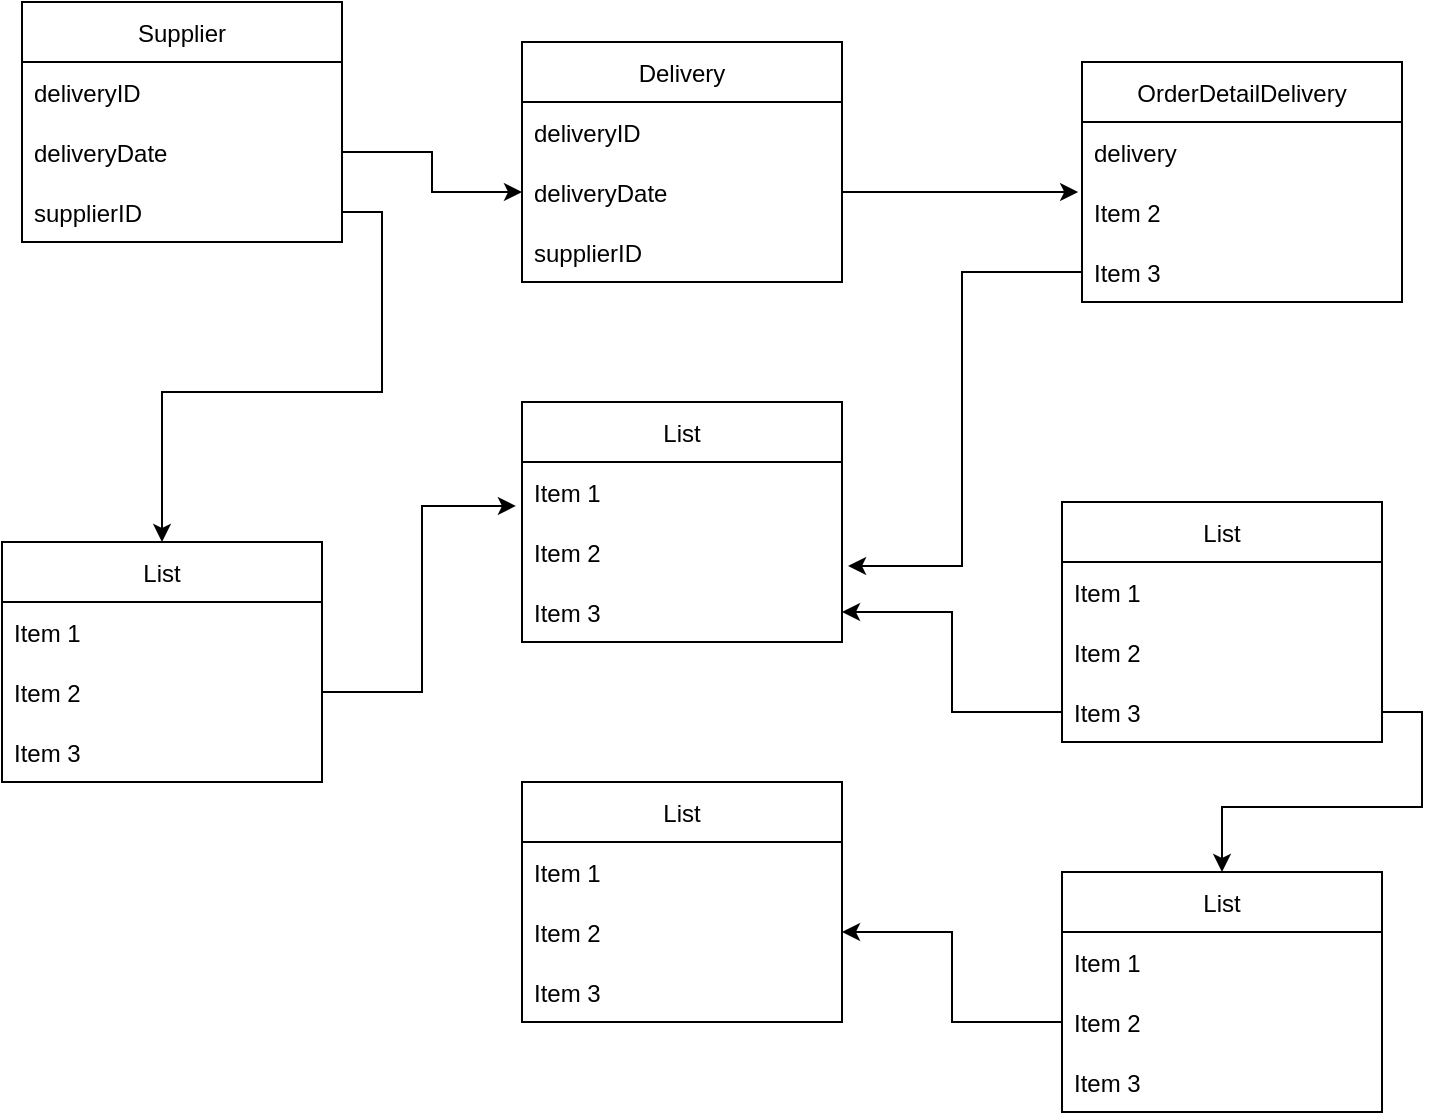 <mxfile version="15.5.8" type="device" pages="5"><diagram id="Jjf2dSfQINTHTJp3nPoW" name="Page-1"><mxGraphModel dx="1422" dy="762" grid="1" gridSize="10" guides="1" tooltips="1" connect="1" arrows="1" fold="1" page="1" pageScale="1" pageWidth="827" pageHeight="1169" math="0" shadow="0"><root><mxCell id="0"/><mxCell id="1" parent="0"/><mxCell id="Z5eNgsarC4zipotusOFi-1" value="Supplier" style="swimlane;fontStyle=0;childLayout=stackLayout;horizontal=1;startSize=30;horizontalStack=0;resizeParent=1;resizeParentMax=0;resizeLast=0;collapsible=1;marginBottom=0;" parent="1" vertex="1"><mxGeometry x="80" y="90" width="160" height="120" as="geometry"/></mxCell><mxCell id="Z5eNgsarC4zipotusOFi-2" value="deliveryID" style="text;strokeColor=none;fillColor=none;align=left;verticalAlign=middle;spacingLeft=4;spacingRight=4;overflow=hidden;points=[[0,0.5],[1,0.5]];portConstraint=eastwest;rotatable=0;" parent="Z5eNgsarC4zipotusOFi-1" vertex="1"><mxGeometry y="30" width="160" height="30" as="geometry"/></mxCell><mxCell id="Z5eNgsarC4zipotusOFi-3" value="deliveryDate   " style="text;strokeColor=none;fillColor=none;align=left;verticalAlign=middle;spacingLeft=4;spacingRight=4;overflow=hidden;points=[[0,0.5],[1,0.5]];portConstraint=eastwest;rotatable=0;" parent="Z5eNgsarC4zipotusOFi-1" vertex="1"><mxGeometry y="60" width="160" height="30" as="geometry"/></mxCell><mxCell id="Z5eNgsarC4zipotusOFi-4" value="supplierID" style="text;strokeColor=none;fillColor=none;align=left;verticalAlign=middle;spacingLeft=4;spacingRight=4;overflow=hidden;points=[[0,0.5],[1,0.5]];portConstraint=eastwest;rotatable=0;" parent="Z5eNgsarC4zipotusOFi-1" vertex="1"><mxGeometry y="90" width="160" height="30" as="geometry"/></mxCell><mxCell id="Z5eNgsarC4zipotusOFi-9" value="Delivery" style="swimlane;fontStyle=0;childLayout=stackLayout;horizontal=1;startSize=30;horizontalStack=0;resizeParent=1;resizeParentMax=0;resizeLast=0;collapsible=1;marginBottom=0;" parent="1" vertex="1"><mxGeometry x="330" y="110" width="160" height="120" as="geometry"/></mxCell><mxCell id="Z5eNgsarC4zipotusOFi-10" value="deliveryID    " style="text;strokeColor=none;fillColor=none;align=left;verticalAlign=middle;spacingLeft=4;spacingRight=4;overflow=hidden;points=[[0,0.5],[1,0.5]];portConstraint=eastwest;rotatable=0;" parent="Z5eNgsarC4zipotusOFi-9" vertex="1"><mxGeometry y="30" width="160" height="30" as="geometry"/></mxCell><mxCell id="Z5eNgsarC4zipotusOFi-11" value="deliveryDate" style="text;strokeColor=none;fillColor=none;align=left;verticalAlign=middle;spacingLeft=4;spacingRight=4;overflow=hidden;points=[[0,0.5],[1,0.5]];portConstraint=eastwest;rotatable=0;" parent="Z5eNgsarC4zipotusOFi-9" vertex="1"><mxGeometry y="60" width="160" height="30" as="geometry"/></mxCell><mxCell id="Z5eNgsarC4zipotusOFi-12" value="supplierID" style="text;strokeColor=none;fillColor=none;align=left;verticalAlign=middle;spacingLeft=4;spacingRight=4;overflow=hidden;points=[[0,0.5],[1,0.5]];portConstraint=eastwest;rotatable=0;" parent="Z5eNgsarC4zipotusOFi-9" vertex="1"><mxGeometry y="90" width="160" height="30" as="geometry"/></mxCell><mxCell id="Z5eNgsarC4zipotusOFi-13" value="OrderDetailDelivery" style="swimlane;fontStyle=0;childLayout=stackLayout;horizontal=1;startSize=30;horizontalStack=0;resizeParent=1;resizeParentMax=0;resizeLast=0;collapsible=1;marginBottom=0;" parent="1" vertex="1"><mxGeometry x="610" y="120" width="160" height="120" as="geometry"/></mxCell><mxCell id="Z5eNgsarC4zipotusOFi-14" value="delivery" style="text;strokeColor=none;fillColor=none;align=left;verticalAlign=middle;spacingLeft=4;spacingRight=4;overflow=hidden;points=[[0,0.5],[1,0.5]];portConstraint=eastwest;rotatable=0;" parent="Z5eNgsarC4zipotusOFi-13" vertex="1"><mxGeometry y="30" width="160" height="30" as="geometry"/></mxCell><mxCell id="Z5eNgsarC4zipotusOFi-15" value="Item 2" style="text;strokeColor=none;fillColor=none;align=left;verticalAlign=middle;spacingLeft=4;spacingRight=4;overflow=hidden;points=[[0,0.5],[1,0.5]];portConstraint=eastwest;rotatable=0;" parent="Z5eNgsarC4zipotusOFi-13" vertex="1"><mxGeometry y="60" width="160" height="30" as="geometry"/></mxCell><mxCell id="Z5eNgsarC4zipotusOFi-16" value="Item 3" style="text;strokeColor=none;fillColor=none;align=left;verticalAlign=middle;spacingLeft=4;spacingRight=4;overflow=hidden;points=[[0,0.5],[1,0.5]];portConstraint=eastwest;rotatable=0;" parent="Z5eNgsarC4zipotusOFi-13" vertex="1"><mxGeometry y="90" width="160" height="30" as="geometry"/></mxCell><mxCell id="Z5eNgsarC4zipotusOFi-17" value="List" style="swimlane;fontStyle=0;childLayout=stackLayout;horizontal=1;startSize=30;horizontalStack=0;resizeParent=1;resizeParentMax=0;resizeLast=0;collapsible=1;marginBottom=0;" parent="1" vertex="1"><mxGeometry x="70" y="360" width="160" height="120" as="geometry"/></mxCell><mxCell id="Z5eNgsarC4zipotusOFi-18" value="Item 1" style="text;strokeColor=none;fillColor=none;align=left;verticalAlign=middle;spacingLeft=4;spacingRight=4;overflow=hidden;points=[[0,0.5],[1,0.5]];portConstraint=eastwest;rotatable=0;" parent="Z5eNgsarC4zipotusOFi-17" vertex="1"><mxGeometry y="30" width="160" height="30" as="geometry"/></mxCell><mxCell id="Z5eNgsarC4zipotusOFi-19" value="Item 2" style="text;strokeColor=none;fillColor=none;align=left;verticalAlign=middle;spacingLeft=4;spacingRight=4;overflow=hidden;points=[[0,0.5],[1,0.5]];portConstraint=eastwest;rotatable=0;" parent="Z5eNgsarC4zipotusOFi-17" vertex="1"><mxGeometry y="60" width="160" height="30" as="geometry"/></mxCell><mxCell id="Z5eNgsarC4zipotusOFi-20" value="Item 3" style="text;strokeColor=none;fillColor=none;align=left;verticalAlign=middle;spacingLeft=4;spacingRight=4;overflow=hidden;points=[[0,0.5],[1,0.5]];portConstraint=eastwest;rotatable=0;" parent="Z5eNgsarC4zipotusOFi-17" vertex="1"><mxGeometry y="90" width="160" height="30" as="geometry"/></mxCell><mxCell id="Z5eNgsarC4zipotusOFi-21" value="List" style="swimlane;fontStyle=0;childLayout=stackLayout;horizontal=1;startSize=30;horizontalStack=0;resizeParent=1;resizeParentMax=0;resizeLast=0;collapsible=1;marginBottom=0;" parent="1" vertex="1"><mxGeometry x="330" y="290" width="160" height="120" as="geometry"/></mxCell><mxCell id="Z5eNgsarC4zipotusOFi-22" value="Item 1" style="text;strokeColor=none;fillColor=none;align=left;verticalAlign=middle;spacingLeft=4;spacingRight=4;overflow=hidden;points=[[0,0.5],[1,0.5]];portConstraint=eastwest;rotatable=0;" parent="Z5eNgsarC4zipotusOFi-21" vertex="1"><mxGeometry y="30" width="160" height="30" as="geometry"/></mxCell><mxCell id="Z5eNgsarC4zipotusOFi-23" value="Item 2" style="text;strokeColor=none;fillColor=none;align=left;verticalAlign=middle;spacingLeft=4;spacingRight=4;overflow=hidden;points=[[0,0.5],[1,0.5]];portConstraint=eastwest;rotatable=0;" parent="Z5eNgsarC4zipotusOFi-21" vertex="1"><mxGeometry y="60" width="160" height="30" as="geometry"/></mxCell><mxCell id="Z5eNgsarC4zipotusOFi-24" value="Item 3" style="text;strokeColor=none;fillColor=none;align=left;verticalAlign=middle;spacingLeft=4;spacingRight=4;overflow=hidden;points=[[0,0.5],[1,0.5]];portConstraint=eastwest;rotatable=0;" parent="Z5eNgsarC4zipotusOFi-21" vertex="1"><mxGeometry y="90" width="160" height="30" as="geometry"/></mxCell><mxCell id="Z5eNgsarC4zipotusOFi-25" value="List" style="swimlane;fontStyle=0;childLayout=stackLayout;horizontal=1;startSize=30;horizontalStack=0;resizeParent=1;resizeParentMax=0;resizeLast=0;collapsible=1;marginBottom=0;" parent="1" vertex="1"><mxGeometry x="600" y="340" width="160" height="120" as="geometry"/></mxCell><mxCell id="Z5eNgsarC4zipotusOFi-26" value="Item 1" style="text;strokeColor=none;fillColor=none;align=left;verticalAlign=middle;spacingLeft=4;spacingRight=4;overflow=hidden;points=[[0,0.5],[1,0.5]];portConstraint=eastwest;rotatable=0;" parent="Z5eNgsarC4zipotusOFi-25" vertex="1"><mxGeometry y="30" width="160" height="30" as="geometry"/></mxCell><mxCell id="Z5eNgsarC4zipotusOFi-27" value="Item 2" style="text;strokeColor=none;fillColor=none;align=left;verticalAlign=middle;spacingLeft=4;spacingRight=4;overflow=hidden;points=[[0,0.5],[1,0.5]];portConstraint=eastwest;rotatable=0;" parent="Z5eNgsarC4zipotusOFi-25" vertex="1"><mxGeometry y="60" width="160" height="30" as="geometry"/></mxCell><mxCell id="Z5eNgsarC4zipotusOFi-28" value="Item 3" style="text;strokeColor=none;fillColor=none;align=left;verticalAlign=middle;spacingLeft=4;spacingRight=4;overflow=hidden;points=[[0,0.5],[1,0.5]];portConstraint=eastwest;rotatable=0;" parent="Z5eNgsarC4zipotusOFi-25" vertex="1"><mxGeometry y="90" width="160" height="30" as="geometry"/></mxCell><mxCell id="Z5eNgsarC4zipotusOFi-29" value="List" style="swimlane;fontStyle=0;childLayout=stackLayout;horizontal=1;startSize=30;horizontalStack=0;resizeParent=1;resizeParentMax=0;resizeLast=0;collapsible=1;marginBottom=0;" parent="1" vertex="1"><mxGeometry x="330" y="480" width="160" height="120" as="geometry"/></mxCell><mxCell id="Z5eNgsarC4zipotusOFi-30" value="Item 1" style="text;strokeColor=none;fillColor=none;align=left;verticalAlign=middle;spacingLeft=4;spacingRight=4;overflow=hidden;points=[[0,0.5],[1,0.5]];portConstraint=eastwest;rotatable=0;" parent="Z5eNgsarC4zipotusOFi-29" vertex="1"><mxGeometry y="30" width="160" height="30" as="geometry"/></mxCell><mxCell id="Z5eNgsarC4zipotusOFi-31" value="Item 2" style="text;strokeColor=none;fillColor=none;align=left;verticalAlign=middle;spacingLeft=4;spacingRight=4;overflow=hidden;points=[[0,0.5],[1,0.5]];portConstraint=eastwest;rotatable=0;" parent="Z5eNgsarC4zipotusOFi-29" vertex="1"><mxGeometry y="60" width="160" height="30" as="geometry"/></mxCell><mxCell id="Z5eNgsarC4zipotusOFi-32" value="Item 3" style="text;strokeColor=none;fillColor=none;align=left;verticalAlign=middle;spacingLeft=4;spacingRight=4;overflow=hidden;points=[[0,0.5],[1,0.5]];portConstraint=eastwest;rotatable=0;" parent="Z5eNgsarC4zipotusOFi-29" vertex="1"><mxGeometry y="90" width="160" height="30" as="geometry"/></mxCell><mxCell id="Z5eNgsarC4zipotusOFi-34" value="List" style="swimlane;fontStyle=0;childLayout=stackLayout;horizontal=1;startSize=30;horizontalStack=0;resizeParent=1;resizeParentMax=0;resizeLast=0;collapsible=1;marginBottom=0;" parent="1" vertex="1"><mxGeometry x="600" y="525" width="160" height="120" as="geometry"/></mxCell><mxCell id="Z5eNgsarC4zipotusOFi-35" value="Item 1" style="text;strokeColor=none;fillColor=none;align=left;verticalAlign=middle;spacingLeft=4;spacingRight=4;overflow=hidden;points=[[0,0.5],[1,0.5]];portConstraint=eastwest;rotatable=0;" parent="Z5eNgsarC4zipotusOFi-34" vertex="1"><mxGeometry y="30" width="160" height="30" as="geometry"/></mxCell><mxCell id="Z5eNgsarC4zipotusOFi-36" value="Item 2" style="text;strokeColor=none;fillColor=none;align=left;verticalAlign=middle;spacingLeft=4;spacingRight=4;overflow=hidden;points=[[0,0.5],[1,0.5]];portConstraint=eastwest;rotatable=0;" parent="Z5eNgsarC4zipotusOFi-34" vertex="1"><mxGeometry y="60" width="160" height="30" as="geometry"/></mxCell><mxCell id="Z5eNgsarC4zipotusOFi-37" value="Item 3" style="text;strokeColor=none;fillColor=none;align=left;verticalAlign=middle;spacingLeft=4;spacingRight=4;overflow=hidden;points=[[0,0.5],[1,0.5]];portConstraint=eastwest;rotatable=0;" parent="Z5eNgsarC4zipotusOFi-34" vertex="1"><mxGeometry y="90" width="160" height="30" as="geometry"/></mxCell><mxCell id="Z5eNgsarC4zipotusOFi-38" style="edgeStyle=orthogonalEdgeStyle;rounded=0;orthogonalLoop=1;jettySize=auto;html=1;exitX=1;exitY=0.5;exitDx=0;exitDy=0;entryX=0;entryY=0.5;entryDx=0;entryDy=0;" parent="1" source="Z5eNgsarC4zipotusOFi-3" target="Z5eNgsarC4zipotusOFi-11" edge="1"><mxGeometry relative="1" as="geometry"/></mxCell><mxCell id="Z5eNgsarC4zipotusOFi-46" style="edgeStyle=orthogonalEdgeStyle;rounded=0;orthogonalLoop=1;jettySize=auto;html=1;exitX=1;exitY=0.5;exitDx=0;exitDy=0;entryX=-0.012;entryY=0.167;entryDx=0;entryDy=0;entryPerimeter=0;" parent="1" source="Z5eNgsarC4zipotusOFi-11" target="Z5eNgsarC4zipotusOFi-15" edge="1"><mxGeometry relative="1" as="geometry"/></mxCell><mxCell id="Z5eNgsarC4zipotusOFi-48" style="edgeStyle=orthogonalEdgeStyle;rounded=0;orthogonalLoop=1;jettySize=auto;html=1;exitX=1;exitY=0.5;exitDx=0;exitDy=0;entryX=0.5;entryY=0;entryDx=0;entryDy=0;" parent="1" source="Z5eNgsarC4zipotusOFi-4" target="Z5eNgsarC4zipotusOFi-17" edge="1"><mxGeometry relative="1" as="geometry"/></mxCell><mxCell id="Z5eNgsarC4zipotusOFi-49" style="edgeStyle=orthogonalEdgeStyle;rounded=0;orthogonalLoop=1;jettySize=auto;html=1;exitX=1;exitY=0.5;exitDx=0;exitDy=0;entryX=-0.019;entryY=0.733;entryDx=0;entryDy=0;entryPerimeter=0;" parent="1" source="Z5eNgsarC4zipotusOFi-19" target="Z5eNgsarC4zipotusOFi-22" edge="1"><mxGeometry relative="1" as="geometry"/></mxCell><mxCell id="Z5eNgsarC4zipotusOFi-50" style="edgeStyle=orthogonalEdgeStyle;rounded=0;orthogonalLoop=1;jettySize=auto;html=1;exitX=0;exitY=0.5;exitDx=0;exitDy=0;entryX=1.019;entryY=0.733;entryDx=0;entryDy=0;entryPerimeter=0;" parent="1" source="Z5eNgsarC4zipotusOFi-16" target="Z5eNgsarC4zipotusOFi-23" edge="1"><mxGeometry relative="1" as="geometry"/></mxCell><mxCell id="Z5eNgsarC4zipotusOFi-52" style="edgeStyle=orthogonalEdgeStyle;rounded=0;orthogonalLoop=1;jettySize=auto;html=1;exitX=0;exitY=0.5;exitDx=0;exitDy=0;entryX=1;entryY=0.5;entryDx=0;entryDy=0;" parent="1" source="Z5eNgsarC4zipotusOFi-28" target="Z5eNgsarC4zipotusOFi-24" edge="1"><mxGeometry relative="1" as="geometry"/></mxCell><mxCell id="Z5eNgsarC4zipotusOFi-53" style="edgeStyle=orthogonalEdgeStyle;rounded=0;orthogonalLoop=1;jettySize=auto;html=1;exitX=1;exitY=0.5;exitDx=0;exitDy=0;entryX=0.5;entryY=0;entryDx=0;entryDy=0;" parent="1" source="Z5eNgsarC4zipotusOFi-28" target="Z5eNgsarC4zipotusOFi-34" edge="1"><mxGeometry relative="1" as="geometry"/></mxCell><mxCell id="Z5eNgsarC4zipotusOFi-54" style="edgeStyle=orthogonalEdgeStyle;rounded=0;orthogonalLoop=1;jettySize=auto;html=1;exitX=0;exitY=0.5;exitDx=0;exitDy=0;entryX=1;entryY=0.5;entryDx=0;entryDy=0;" parent="1" source="Z5eNgsarC4zipotusOFi-36" target="Z5eNgsarC4zipotusOFi-31" edge="1"><mxGeometry relative="1" as="geometry"/></mxCell></root></mxGraphModel></diagram><diagram id="_uodC0DBTxF18IVTXc_d" name="Page-2"><mxGraphModel dx="1422" dy="762" grid="1" gridSize="10" guides="1" tooltips="1" connect="1" arrows="1" fold="1" page="1" pageScale="1" pageWidth="1169" pageHeight="1654" math="0" shadow="0"><root><mxCell id="EeGV2r4-fc-kryqIk_3_-0"/><mxCell id="EeGV2r4-fc-kryqIk_3_-1" parent="EeGV2r4-fc-kryqIk_3_-0"/><mxCell id="a7Nr5Hh2gTup0aY7tJWt-0" value="Вuyers" style="swimlane;fontStyle=0;childLayout=stackLayout;horizontal=1;startSize=30;horizontalStack=0;resizeParent=1;resizeParentMax=0;resizeLast=0;collapsible=1;marginBottom=0;" parent="EeGV2r4-fc-kryqIk_3_-1" vertex="1"><mxGeometry x="80" y="50" width="160" height="130" as="geometry"/></mxCell><mxCell id="a7Nr5Hh2gTup0aY7tJWt-1" value="deliveryID    " style="text;strokeColor=none;fillColor=none;align=left;verticalAlign=middle;spacingLeft=4;spacingRight=4;overflow=hidden;points=[[0,0.5],[1,0.5]];portConstraint=eastwest;rotatable=0;" parent="a7Nr5Hh2gTup0aY7tJWt-0" vertex="1"><mxGeometry y="30" width="160" height="30" as="geometry"/></mxCell><mxCell id="a7Nr5Hh2gTup0aY7tJWt-2" value="deliveryDate" style="text;strokeColor=none;fillColor=none;align=left;verticalAlign=middle;spacingLeft=4;spacingRight=4;overflow=hidden;points=[[0,0.5],[1,0.5]];portConstraint=eastwest;rotatable=0;" parent="a7Nr5Hh2gTup0aY7tJWt-0" vertex="1"><mxGeometry y="60" width="160" height="30" as="geometry"/></mxCell><mxCell id="a7Nr5Hh2gTup0aY7tJWt-3" value="supplierID&#10;" style="text;strokeColor=none;fillColor=none;align=left;verticalAlign=middle;spacingLeft=4;spacingRight=4;overflow=hidden;points=[[0,0.5],[1,0.5]];portConstraint=eastwest;rotatable=0;" parent="a7Nr5Hh2gTup0aY7tJWt-0" vertex="1"><mxGeometry y="90" width="160" height="40" as="geometry"/></mxCell><mxCell id="a7Nr5Hh2gTup0aY7tJWt-44" style="edgeStyle=orthogonalEdgeStyle;rounded=0;orthogonalLoop=1;jettySize=auto;html=1;exitX=1;exitY=0.5;exitDx=0;exitDy=0;entryX=0;entryY=0.5;entryDx=0;entryDy=0;" parent="EeGV2r4-fc-kryqIk_3_-1" source="a7Nr5Hh2gTup0aY7tJWt-4" target="a7Nr5Hh2gTup0aY7tJWt-7" edge="1"><mxGeometry relative="1" as="geometry"/></mxCell><mxCell id="a7Nr5Hh2gTup0aY7tJWt-4" value="" style="rhombus;whiteSpace=wrap;html=1;" parent="EeGV2r4-fc-kryqIk_3_-1" vertex="1"><mxGeometry x="420" y="60" width="130" height="80" as="geometry"/></mxCell><mxCell id="a7Nr5Hh2gTup0aY7tJWt-5" value="Orders" style="swimlane;fontStyle=0;childLayout=stackLayout;horizontal=1;startSize=30;horizontalStack=0;resizeParent=1;resizeParentMax=0;resizeLast=0;collapsible=1;marginBottom=0;" parent="EeGV2r4-fc-kryqIk_3_-1" vertex="1"><mxGeometry x="770" y="40" width="160" height="120" as="geometry"/></mxCell><mxCell id="a7Nr5Hh2gTup0aY7tJWt-6" value="deliveryID    " style="text;strokeColor=none;fillColor=none;align=left;verticalAlign=middle;spacingLeft=4;spacingRight=4;overflow=hidden;points=[[0,0.5],[1,0.5]];portConstraint=eastwest;rotatable=0;" parent="a7Nr5Hh2gTup0aY7tJWt-5" vertex="1"><mxGeometry y="30" width="160" height="30" as="geometry"/></mxCell><mxCell id="a7Nr5Hh2gTup0aY7tJWt-7" value="deliveryDate" style="text;strokeColor=none;fillColor=none;align=left;verticalAlign=middle;spacingLeft=4;spacingRight=4;overflow=hidden;points=[[0,0.5],[1,0.5]];portConstraint=eastwest;rotatable=0;" parent="a7Nr5Hh2gTup0aY7tJWt-5" vertex="1"><mxGeometry y="60" width="160" height="30" as="geometry"/></mxCell><mxCell id="a7Nr5Hh2gTup0aY7tJWt-8" value="supplierID" style="text;strokeColor=none;fillColor=none;align=left;verticalAlign=middle;spacingLeft=4;spacingRight=4;overflow=hidden;points=[[0,0.5],[1,0.5]];portConstraint=eastwest;rotatable=0;" parent="a7Nr5Hh2gTup0aY7tJWt-5" vertex="1"><mxGeometry y="90" width="160" height="30" as="geometry"/></mxCell><mxCell id="a7Nr5Hh2gTup0aY7tJWt-9" value="Product" style="swimlane;fontStyle=0;childLayout=stackLayout;horizontal=1;startSize=30;horizontalStack=0;resizeParent=1;resizeParentMax=0;resizeLast=0;collapsible=1;marginBottom=0;" parent="EeGV2r4-fc-kryqIk_3_-1" vertex="1"><mxGeometry x="550" y="300" width="160" height="120" as="geometry"/></mxCell><mxCell id="a7Nr5Hh2gTup0aY7tJWt-10" value="deliveryID    " style="text;strokeColor=none;fillColor=none;align=left;verticalAlign=middle;spacingLeft=4;spacingRight=4;overflow=hidden;points=[[0,0.5],[1,0.5]];portConstraint=eastwest;rotatable=0;" parent="a7Nr5Hh2gTup0aY7tJWt-9" vertex="1"><mxGeometry y="30" width="160" height="30" as="geometry"/></mxCell><mxCell id="a7Nr5Hh2gTup0aY7tJWt-11" value="deliveryDate" style="text;strokeColor=none;fillColor=none;align=left;verticalAlign=middle;spacingLeft=4;spacingRight=4;overflow=hidden;points=[[0,0.5],[1,0.5]];portConstraint=eastwest;rotatable=0;" parent="a7Nr5Hh2gTup0aY7tJWt-9" vertex="1"><mxGeometry y="60" width="160" height="30" as="geometry"/></mxCell><mxCell id="a7Nr5Hh2gTup0aY7tJWt-12" value="supplierID" style="text;strokeColor=none;fillColor=none;align=left;verticalAlign=middle;spacingLeft=4;spacingRight=4;overflow=hidden;points=[[0,0.5],[1,0.5]];portConstraint=eastwest;rotatable=0;" parent="a7Nr5Hh2gTup0aY7tJWt-9" vertex="1"><mxGeometry y="90" width="160" height="30" as="geometry"/></mxCell><mxCell id="a7Nr5Hh2gTup0aY7tJWt-26" value="Suppliers" style="swimlane;fontStyle=0;childLayout=stackLayout;horizontal=1;startSize=30;horizontalStack=0;resizeParent=1;resizeParentMax=0;resizeLast=0;collapsible=1;marginBottom=0;" parent="EeGV2r4-fc-kryqIk_3_-1" vertex="1"><mxGeometry x="20" y="310" width="160" height="120" as="geometry"/></mxCell><mxCell id="a7Nr5Hh2gTup0aY7tJWt-27" value="deliveryID    " style="text;strokeColor=none;fillColor=none;align=left;verticalAlign=middle;spacingLeft=4;spacingRight=4;overflow=hidden;points=[[0,0.5],[1,0.5]];portConstraint=eastwest;rotatable=0;" parent="a7Nr5Hh2gTup0aY7tJWt-26" vertex="1"><mxGeometry y="30" width="160" height="30" as="geometry"/></mxCell><mxCell id="a7Nr5Hh2gTup0aY7tJWt-28" value="deliveryDate" style="text;strokeColor=none;fillColor=none;align=left;verticalAlign=middle;spacingLeft=4;spacingRight=4;overflow=hidden;points=[[0,0.5],[1,0.5]];portConstraint=eastwest;rotatable=0;" parent="a7Nr5Hh2gTup0aY7tJWt-26" vertex="1"><mxGeometry y="60" width="160" height="30" as="geometry"/></mxCell><mxCell id="a7Nr5Hh2gTup0aY7tJWt-29" value="supplierID" style="text;strokeColor=none;fillColor=none;align=left;verticalAlign=middle;spacingLeft=4;spacingRight=4;overflow=hidden;points=[[0,0.5],[1,0.5]];portConstraint=eastwest;rotatable=0;" parent="a7Nr5Hh2gTup0aY7tJWt-26" vertex="1"><mxGeometry y="90" width="160" height="30" as="geometry"/></mxCell><mxCell id="a7Nr5Hh2gTup0aY7tJWt-30" value="Сlothing store" style="swimlane;fontStyle=0;childLayout=stackLayout;horizontal=1;startSize=30;horizontalStack=0;resizeParent=1;resizeParentMax=0;resizeLast=0;collapsible=1;marginBottom=0;" parent="EeGV2r4-fc-kryqIk_3_-1" vertex="1"><mxGeometry x="470" y="700" width="160" height="120" as="geometry"/></mxCell><mxCell id="a7Nr5Hh2gTup0aY7tJWt-31" value="deliveryID    " style="text;strokeColor=none;fillColor=none;align=left;verticalAlign=middle;spacingLeft=4;spacingRight=4;overflow=hidden;points=[[0,0.5],[1,0.5]];portConstraint=eastwest;rotatable=0;" parent="a7Nr5Hh2gTup0aY7tJWt-30" vertex="1"><mxGeometry y="30" width="160" height="30" as="geometry"/></mxCell><mxCell id="a7Nr5Hh2gTup0aY7tJWt-32" value="deliveryDate" style="text;strokeColor=none;fillColor=none;align=left;verticalAlign=middle;spacingLeft=4;spacingRight=4;overflow=hidden;points=[[0,0.5],[1,0.5]];portConstraint=eastwest;rotatable=0;" parent="a7Nr5Hh2gTup0aY7tJWt-30" vertex="1"><mxGeometry y="60" width="160" height="30" as="geometry"/></mxCell><mxCell id="a7Nr5Hh2gTup0aY7tJWt-33" value="supplierID" style="text;strokeColor=none;fillColor=none;align=left;verticalAlign=middle;spacingLeft=4;spacingRight=4;overflow=hidden;points=[[0,0.5],[1,0.5]];portConstraint=eastwest;rotatable=0;" parent="a7Nr5Hh2gTup0aY7tJWt-30" vertex="1"><mxGeometry y="90" width="160" height="30" as="geometry"/></mxCell><mxCell id="a7Nr5Hh2gTup0aY7tJWt-34" value="Employees" style="swimlane;fontStyle=0;childLayout=stackLayout;horizontal=1;startSize=30;horizontalStack=0;resizeParent=1;resizeParentMax=0;resizeLast=0;collapsible=1;marginBottom=0;" parent="EeGV2r4-fc-kryqIk_3_-1" vertex="1"><mxGeometry x="890" y="450" width="160" height="120" as="geometry"/></mxCell><mxCell id="a7Nr5Hh2gTup0aY7tJWt-35" value="deliveryID    " style="text;strokeColor=none;fillColor=none;align=left;verticalAlign=middle;spacingLeft=4;spacingRight=4;overflow=hidden;points=[[0,0.5],[1,0.5]];portConstraint=eastwest;rotatable=0;" parent="a7Nr5Hh2gTup0aY7tJWt-34" vertex="1"><mxGeometry y="30" width="160" height="30" as="geometry"/></mxCell><mxCell id="a7Nr5Hh2gTup0aY7tJWt-36" value="deliveryDate" style="text;strokeColor=none;fillColor=none;align=left;verticalAlign=middle;spacingLeft=4;spacingRight=4;overflow=hidden;points=[[0,0.5],[1,0.5]];portConstraint=eastwest;rotatable=0;" parent="a7Nr5Hh2gTup0aY7tJWt-34" vertex="1"><mxGeometry y="60" width="160" height="30" as="geometry"/></mxCell><mxCell id="a7Nr5Hh2gTup0aY7tJWt-37" value="supplierID" style="text;strokeColor=none;fillColor=none;align=left;verticalAlign=middle;spacingLeft=4;spacingRight=4;overflow=hidden;points=[[0,0.5],[1,0.5]];portConstraint=eastwest;rotatable=0;" parent="a7Nr5Hh2gTup0aY7tJWt-34" vertex="1"><mxGeometry y="90" width="160" height="30" as="geometry"/></mxCell><mxCell id="a7Nr5Hh2gTup0aY7tJWt-51" style="edgeStyle=orthogonalEdgeStyle;rounded=0;orthogonalLoop=1;jettySize=auto;html=1;entryX=0;entryY=0.5;entryDx=0;entryDy=0;" parent="EeGV2r4-fc-kryqIk_3_-1" source="a7Nr5Hh2gTup0aY7tJWt-38" target="a7Nr5Hh2gTup0aY7tJWt-12" edge="1"><mxGeometry relative="1" as="geometry"/></mxCell><mxCell id="a7Nr5Hh2gTup0aY7tJWt-38" value="" style="rhombus;whiteSpace=wrap;html=1;" parent="EeGV2r4-fc-kryqIk_3_-1" vertex="1"><mxGeometry x="290" y="330" width="130" height="80" as="geometry"/></mxCell><mxCell id="a7Nr5Hh2gTup0aY7tJWt-46" style="edgeStyle=orthogonalEdgeStyle;rounded=0;orthogonalLoop=1;jettySize=auto;html=1;exitX=0.5;exitY=1;exitDx=0;exitDy=0;entryX=0.406;entryY=0.008;entryDx=0;entryDy=0;entryPerimeter=0;" parent="EeGV2r4-fc-kryqIk_3_-1" source="a7Nr5Hh2gTup0aY7tJWt-39" target="a7Nr5Hh2gTup0aY7tJWt-34" edge="1"><mxGeometry relative="1" as="geometry"/></mxCell><mxCell id="a7Nr5Hh2gTup0aY7tJWt-39" value="" style="rhombus;whiteSpace=wrap;html=1;" parent="EeGV2r4-fc-kryqIk_3_-1" vertex="1"><mxGeometry x="890" y="250" width="130" height="80" as="geometry"/></mxCell><mxCell id="a7Nr5Hh2gTup0aY7tJWt-54" style="edgeStyle=orthogonalEdgeStyle;rounded=0;orthogonalLoop=1;jettySize=auto;html=1;exitX=0.5;exitY=1;exitDx=0;exitDy=0;entryX=0.419;entryY=0;entryDx=0;entryDy=0;entryPerimeter=0;" parent="EeGV2r4-fc-kryqIk_3_-1" source="a7Nr5Hh2gTup0aY7tJWt-40" target="a7Nr5Hh2gTup0aY7tJWt-30" edge="1"><mxGeometry relative="1" as="geometry"><Array as="points"><mxPoint x="535" y="655"/><mxPoint x="537" y="655"/></Array></mxGeometry></mxCell><mxCell id="a7Nr5Hh2gTup0aY7tJWt-40" value="" style="rhombus;whiteSpace=wrap;html=1;" parent="EeGV2r4-fc-kryqIk_3_-1" vertex="1"><mxGeometry x="470" y="530" width="130" height="80" as="geometry"/></mxCell><mxCell id="a7Nr5Hh2gTup0aY7tJWt-48" style="edgeStyle=orthogonalEdgeStyle;rounded=0;orthogonalLoop=1;jettySize=auto;html=1;entryX=1.025;entryY=0.133;entryDx=0;entryDy=0;entryPerimeter=0;" parent="EeGV2r4-fc-kryqIk_3_-1" source="a7Nr5Hh2gTup0aY7tJWt-41" target="a7Nr5Hh2gTup0aY7tJWt-32" edge="1"><mxGeometry relative="1" as="geometry"/></mxCell><mxCell id="a7Nr5Hh2gTup0aY7tJWt-41" value="" style="rhombus;whiteSpace=wrap;html=1;" parent="EeGV2r4-fc-kryqIk_3_-1" vertex="1"><mxGeometry x="860" y="650" width="130" height="80" as="geometry"/></mxCell><mxCell id="a7Nr5Hh2gTup0aY7tJWt-43" style="edgeStyle=orthogonalEdgeStyle;rounded=0;orthogonalLoop=1;jettySize=auto;html=1;exitX=1;exitY=0.5;exitDx=0;exitDy=0;entryX=0;entryY=0.5;entryDx=0;entryDy=0;" parent="EeGV2r4-fc-kryqIk_3_-1" source="a7Nr5Hh2gTup0aY7tJWt-1" target="a7Nr5Hh2gTup0aY7tJWt-4" edge="1"><mxGeometry relative="1" as="geometry"/></mxCell><mxCell id="a7Nr5Hh2gTup0aY7tJWt-45" style="edgeStyle=orthogonalEdgeStyle;rounded=0;orthogonalLoop=1;jettySize=auto;html=1;entryX=0.5;entryY=0;entryDx=0;entryDy=0;" parent="EeGV2r4-fc-kryqIk_3_-1" source="a7Nr5Hh2gTup0aY7tJWt-8" target="a7Nr5Hh2gTup0aY7tJWt-39" edge="1"><mxGeometry relative="1" as="geometry"/></mxCell><mxCell id="a7Nr5Hh2gTup0aY7tJWt-47" style="edgeStyle=orthogonalEdgeStyle;rounded=0;orthogonalLoop=1;jettySize=auto;html=1;entryX=1;entryY=0.5;entryDx=0;entryDy=0;" parent="EeGV2r4-fc-kryqIk_3_-1" source="a7Nr5Hh2gTup0aY7tJWt-37" target="a7Nr5Hh2gTup0aY7tJWt-41" edge="1"><mxGeometry relative="1" as="geometry"/></mxCell><mxCell id="a7Nr5Hh2gTup0aY7tJWt-49" style="edgeStyle=orthogonalEdgeStyle;rounded=0;orthogonalLoop=1;jettySize=auto;html=1;exitX=1;exitY=0.5;exitDx=0;exitDy=0;" parent="EeGV2r4-fc-kryqIk_3_-1" source="a7Nr5Hh2gTup0aY7tJWt-28" target="a7Nr5Hh2gTup0aY7tJWt-38" edge="1"><mxGeometry relative="1" as="geometry"/></mxCell><mxCell id="a7Nr5Hh2gTup0aY7tJWt-53" style="edgeStyle=orthogonalEdgeStyle;rounded=0;orthogonalLoop=1;jettySize=auto;html=1;exitX=1;exitY=0.5;exitDx=0;exitDy=0;entryX=0.5;entryY=0;entryDx=0;entryDy=0;" parent="EeGV2r4-fc-kryqIk_3_-1" source="a7Nr5Hh2gTup0aY7tJWt-11" target="a7Nr5Hh2gTup0aY7tJWt-40" edge="1"><mxGeometry relative="1" as="geometry"/></mxCell><mxCell id="a7Nr5Hh2gTup0aY7tJWt-56" value="do" style="text;html=1;strokeColor=none;fillColor=none;align=center;verticalAlign=middle;whiteSpace=wrap;rounded=0;" parent="EeGV2r4-fc-kryqIk_3_-1" vertex="1"><mxGeometry x="455" y="85" width="60" height="30" as="geometry"/></mxCell><mxCell id="a7Nr5Hh2gTup0aY7tJWt-57" value="deliver" style="text;html=1;strokeColor=none;fillColor=none;align=center;verticalAlign=middle;whiteSpace=wrap;rounded=0;" parent="EeGV2r4-fc-kryqIk_3_-1" vertex="1"><mxGeometry x="325" y="355" width="60" height="30" as="geometry"/></mxCell><mxCell id="a7Nr5Hh2gTup0aY7tJWt-58" value="draw up" style="text;html=1;strokeColor=none;fillColor=none;align=center;verticalAlign=middle;whiteSpace=wrap;rounded=0;" parent="EeGV2r4-fc-kryqIk_3_-1" vertex="1"><mxGeometry x="925" y="275" width="60" height="30" as="geometry"/></mxCell><mxCell id="a7Nr5Hh2gTup0aY7tJWt-59" value="are" style="text;html=1;strokeColor=none;fillColor=none;align=center;verticalAlign=middle;whiteSpace=wrap;rounded=0;" parent="EeGV2r4-fc-kryqIk_3_-1" vertex="1"><mxGeometry x="505" y="555" width="60" height="30" as="geometry"/></mxCell><mxCell id="a7Nr5Hh2gTup0aY7tJWt-60" value="work" style="text;html=1;strokeColor=none;fillColor=none;align=center;verticalAlign=middle;whiteSpace=wrap;rounded=0;" parent="EeGV2r4-fc-kryqIk_3_-1" vertex="1"><mxGeometry x="895" y="675" width="60" height="30" as="geometry"/></mxCell></root></mxGraphModel></diagram><diagram id="z4Ioc-cPVOOWFbS6Nr7b" name="Page-3"><mxGraphModel dx="2842" dy="896" grid="1" gridSize="10" guides="1" tooltips="1" connect="1" arrows="1" fold="1" page="1" pageScale="1" pageWidth="1169" pageHeight="1654" math="0" shadow="0"><root><mxCell id="Ehd4XKze9Ug0u9p6rKRY-0"/><mxCell id="Ehd4XKze9Ug0u9p6rKRY-1" parent="Ehd4XKze9Ug0u9p6rKRY-0"/><mxCell id="Ehd4XKze9Ug0u9p6rKRY-3" value="" style="rounded=0;whiteSpace=wrap;html=1;" vertex="1" parent="Ehd4XKze9Ug0u9p6rKRY-1"><mxGeometry x="-944" y="647" width="115" height="60" as="geometry"/></mxCell><mxCell id="Ehd4XKze9Ug0u9p6rKRY-4" value="" style="ellipse;whiteSpace=wrap;html=1;" vertex="1" parent="Ehd4XKze9Ug0u9p6rKRY-1"><mxGeometry x="-1084" y="537" width="130" height="50" as="geometry"/></mxCell><mxCell id="Ehd4XKze9Ug0u9p6rKRY-5" value="" style="ellipse;whiteSpace=wrap;html=1;" vertex="1" parent="Ehd4XKze9Ug0u9p6rKRY-1"><mxGeometry x="-934" y="507" width="130" height="50" as="geometry"/></mxCell><mxCell id="Ehd4XKze9Ug0u9p6rKRY-6" value="" style="ellipse;whiteSpace=wrap;html=1;" vertex="1" parent="Ehd4XKze9Ug0u9p6rKRY-1"><mxGeometry x="-714" y="617" width="130" height="50" as="geometry"/></mxCell><mxCell id="Ehd4XKze9Ug0u9p6rKRY-7" value="" style="ellipse;whiteSpace=wrap;html=1;" vertex="1" parent="Ehd4XKze9Ug0u9p6rKRY-1"><mxGeometry x="-794" y="547" width="130" height="50" as="geometry"/></mxCell><mxCell id="Ehd4XKze9Ug0u9p6rKRY-10" value="" style="ellipse;whiteSpace=wrap;html=1;" vertex="1" parent="Ehd4XKze9Ug0u9p6rKRY-1"><mxGeometry x="-754" y="717" width="130" height="50" as="geometry"/></mxCell><mxCell id="Ehd4XKze9Ug0u9p6rKRY-11" value="" style="ellipse;whiteSpace=wrap;html=1;" vertex="1" parent="Ehd4XKze9Ug0u9p6rKRY-1"><mxGeometry x="-864" y="777" width="130" height="50" as="geometry"/></mxCell><mxCell id="Ehd4XKze9Ug0u9p6rKRY-13" value="" style="ellipse;whiteSpace=wrap;html=1;" vertex="1" parent="Ehd4XKze9Ug0u9p6rKRY-1"><mxGeometry x="-1154" y="697" width="130" height="50" as="geometry"/></mxCell><mxCell id="Ehd4XKze9Ug0u9p6rKRY-14" value="" style="ellipse;whiteSpace=wrap;html=1;" vertex="1" parent="Ehd4XKze9Ug0u9p6rKRY-1"><mxGeometry x="-1154" y="607" width="130" height="50" as="geometry"/></mxCell><mxCell id="Ehd4XKze9Ug0u9p6rKRY-18" value="client" style="text;html=1;strokeColor=none;fillColor=none;align=center;verticalAlign=middle;whiteSpace=wrap;rounded=0;" vertex="1" parent="Ehd4XKze9Ug0u9p6rKRY-1"><mxGeometry x="-914" y="662" width="60" height="30" as="geometry"/></mxCell><mxCell id="Ehd4XKze9Ug0u9p6rKRY-20" value="zip" style="text;html=1;strokeColor=none;fillColor=none;align=center;verticalAlign=middle;whiteSpace=wrap;rounded=0;" vertex="1" parent="Ehd4XKze9Ug0u9p6rKRY-1"><mxGeometry x="-829" y="787" width="60" height="30" as="geometry"/></mxCell><mxCell id="Ehd4XKze9Ug0u9p6rKRY-21" value="id" style="text;html=1;strokeColor=none;fillColor=none;align=center;verticalAlign=middle;whiteSpace=wrap;rounded=0;" vertex="1" parent="Ehd4XKze9Ug0u9p6rKRY-1"><mxGeometry x="-719" y="727" width="60" height="30" as="geometry"/></mxCell><mxCell id="Ehd4XKze9Ug0u9p6rKRY-22" value="card_id" style="text;html=1;strokeColor=none;fillColor=none;align=center;verticalAlign=middle;whiteSpace=wrap;rounded=0;" vertex="1" parent="Ehd4XKze9Ug0u9p6rKRY-1"><mxGeometry x="-679" y="627" width="60" height="30" as="geometry"/></mxCell><mxCell id="Ehd4XKze9Ug0u9p6rKRY-23" value="adress" style="text;html=1;strokeColor=none;fillColor=none;align=center;verticalAlign=middle;whiteSpace=wrap;rounded=0;" vertex="1" parent="Ehd4XKze9Ug0u9p6rKRY-1"><mxGeometry x="-1119" y="707" width="60" height="30" as="geometry"/></mxCell><mxCell id="Ehd4XKze9Ug0u9p6rKRY-24" value="email" style="text;html=1;strokeColor=none;fillColor=none;align=center;verticalAlign=middle;whiteSpace=wrap;rounded=0;" vertex="1" parent="Ehd4XKze9Ug0u9p6rKRY-1"><mxGeometry x="-1124" y="617" width="60" height="30" as="geometry"/></mxCell><mxCell id="Ehd4XKze9Ug0u9p6rKRY-25" value="age" style="text;html=1;strokeColor=none;fillColor=none;align=center;verticalAlign=middle;whiteSpace=wrap;rounded=0;" vertex="1" parent="Ehd4XKze9Ug0u9p6rKRY-1"><mxGeometry x="-1049" y="547" width="60" height="30" as="geometry"/></mxCell><mxCell id="Ehd4XKze9Ug0u9p6rKRY-26" value="name" style="text;html=1;strokeColor=none;fillColor=none;align=center;verticalAlign=middle;whiteSpace=wrap;rounded=0;" vertex="1" parent="Ehd4XKze9Ug0u9p6rKRY-1"><mxGeometry x="-899" y="517" width="64" height="20" as="geometry"/></mxCell><mxCell id="Ehd4XKze9Ug0u9p6rKRY-27" value="phone" style="text;html=1;strokeColor=none;fillColor=none;align=center;verticalAlign=middle;whiteSpace=wrap;rounded=0;" vertex="1" parent="Ehd4XKze9Ug0u9p6rKRY-1"><mxGeometry x="-759" y="557" width="60" height="30" as="geometry"/></mxCell><mxCell id="Ehd4XKze9Ug0u9p6rKRY-29" value="" style="endArrow=none;html=1;rounded=0;entryX=0.5;entryY=1;entryDx=0;entryDy=0;" edge="1" parent="Ehd4XKze9Ug0u9p6rKRY-1" target="Ehd4XKze9Ug0u9p6rKRY-5"><mxGeometry width="50" height="50" relative="1" as="geometry"><mxPoint x="-884" y="647" as="sourcePoint"/><mxPoint x="-834" y="597" as="targetPoint"/></mxGeometry></mxCell><mxCell id="Ehd4XKze9Ug0u9p6rKRY-38" value="" style="endArrow=none;html=1;rounded=0;entryX=0.208;entryY=0.88;entryDx=0;entryDy=0;entryPerimeter=0;" edge="1" parent="Ehd4XKze9Ug0u9p6rKRY-1" target="Ehd4XKze9Ug0u9p6rKRY-7"><mxGeometry width="50" height="50" relative="1" as="geometry"><mxPoint x="-829" y="647" as="sourcePoint"/><mxPoint x="-804" y="567" as="targetPoint"/></mxGeometry></mxCell><mxCell id="Ehd4XKze9Ug0u9p6rKRY-40" value="" style="endArrow=none;html=1;rounded=0;exitX=0.323;exitY=-0.06;exitDx=0;exitDy=0;exitPerimeter=0;entryX=0.75;entryY=1;entryDx=0;entryDy=0;" edge="1" parent="Ehd4XKze9Ug0u9p6rKRY-1" source="Ehd4XKze9Ug0u9p6rKRY-11" target="Ehd4XKze9Ug0u9p6rKRY-3"><mxGeometry width="50" height="50" relative="1" as="geometry"><mxPoint x="-894" y="767" as="sourcePoint"/><mxPoint x="-854" y="717" as="targetPoint"/></mxGeometry></mxCell><mxCell id="Ehd4XKze9Ug0u9p6rKRY-41" value="" style="endArrow=none;html=1;rounded=0;exitX=1;exitY=0.5;exitDx=0;exitDy=0;" edge="1" parent="Ehd4XKze9Ug0u9p6rKRY-1" source="Ehd4XKze9Ug0u9p6rKRY-13"><mxGeometry width="50" height="50" relative="1" as="geometry"><mxPoint x="-994" y="727" as="sourcePoint"/><mxPoint x="-944" y="677" as="targetPoint"/></mxGeometry></mxCell><mxCell id="Ehd4XKze9Ug0u9p6rKRY-43" value="" style="endArrow=none;html=1;rounded=0;exitX=1;exitY=0.5;exitDx=0;exitDy=0;" edge="1" parent="Ehd4XKze9Ug0u9p6rKRY-1" source="Ehd4XKze9Ug0u9p6rKRY-3"><mxGeometry width="50" height="50" relative="1" as="geometry"><mxPoint x="-824" y="677" as="sourcePoint"/><mxPoint x="-707.008" y="653.279" as="targetPoint"/></mxGeometry></mxCell><mxCell id="Ehd4XKze9Ug0u9p6rKRY-44" value="" style="endArrow=none;html=1;rounded=0;exitX=1;exitY=0.75;exitDx=0;exitDy=0;" edge="1" parent="Ehd4XKze9Ug0u9p6rKRY-1" source="Ehd4XKze9Ug0u9p6rKRY-3" target="Ehd4XKze9Ug0u9p6rKRY-10"><mxGeometry width="50" height="50" relative="1" as="geometry"><mxPoint x="-814" y="737" as="sourcePoint"/><mxPoint x="-764" y="687" as="targetPoint"/></mxGeometry></mxCell><mxCell id="Ehd4XKze9Ug0u9p6rKRY-45" value="" style="endArrow=none;html=1;rounded=0;exitX=0.985;exitY=0.66;exitDx=0;exitDy=0;exitPerimeter=0;" edge="1" parent="Ehd4XKze9Ug0u9p6rKRY-1" source="Ehd4XKze9Ug0u9p6rKRY-14"><mxGeometry width="50" height="50" relative="1" as="geometry"><mxPoint x="-994" y="702" as="sourcePoint"/><mxPoint x="-944" y="652" as="targetPoint"/></mxGeometry></mxCell><mxCell id="Ehd4XKze9Ug0u9p6rKRY-46" value="" style="endArrow=none;html=1;rounded=0;entryX=0.777;entryY=1;entryDx=0;entryDy=0;entryPerimeter=0;" edge="1" parent="Ehd4XKze9Ug0u9p6rKRY-1" target="Ehd4XKze9Ug0u9p6rKRY-4"><mxGeometry width="50" height="50" relative="1" as="geometry"><mxPoint x="-934" y="647" as="sourcePoint"/><mxPoint x="-884" y="597" as="targetPoint"/></mxGeometry></mxCell><mxCell id="Ehd4XKze9Ug0u9p6rKRY-48" value="" style="rounded=0;whiteSpace=wrap;html=1;" vertex="1" parent="Ehd4XKze9Ug0u9p6rKRY-1"><mxGeometry x="-300" y="170" width="115" height="60" as="geometry"/></mxCell><mxCell id="Ehd4XKze9Ug0u9p6rKRY-49" value="" style="ellipse;whiteSpace=wrap;html=1;" vertex="1" parent="Ehd4XKze9Ug0u9p6rKRY-1"><mxGeometry x="-440" y="60" width="130" height="50" as="geometry"/></mxCell><mxCell id="Ehd4XKze9Ug0u9p6rKRY-50" value="" style="ellipse;whiteSpace=wrap;html=1;" vertex="1" parent="Ehd4XKze9Ug0u9p6rKRY-1"><mxGeometry x="-290" y="30" width="130" height="50" as="geometry"/></mxCell><mxCell id="Ehd4XKze9Ug0u9p6rKRY-51" value="" style="ellipse;whiteSpace=wrap;html=1;" vertex="1" parent="Ehd4XKze9Ug0u9p6rKRY-1"><mxGeometry x="-70" y="140" width="130" height="50" as="geometry"/></mxCell><mxCell id="Ehd4XKze9Ug0u9p6rKRY-52" value="" style="ellipse;whiteSpace=wrap;html=1;" vertex="1" parent="Ehd4XKze9Ug0u9p6rKRY-1"><mxGeometry x="-150" y="70" width="130" height="50" as="geometry"/></mxCell><mxCell id="Ehd4XKze9Ug0u9p6rKRY-53" value="" style="ellipse;whiteSpace=wrap;html=1;" vertex="1" parent="Ehd4XKze9Ug0u9p6rKRY-1"><mxGeometry x="-110" y="240" width="130" height="50" as="geometry"/></mxCell><mxCell id="Ehd4XKze9Ug0u9p6rKRY-54" value="" style="ellipse;whiteSpace=wrap;html=1;" vertex="1" parent="Ehd4XKze9Ug0u9p6rKRY-1"><mxGeometry x="-300" y="310" width="130" height="50" as="geometry"/></mxCell><mxCell id="Ehd4XKze9Ug0u9p6rKRY-56" value="" style="ellipse;whiteSpace=wrap;html=1;" vertex="1" parent="Ehd4XKze9Ug0u9p6rKRY-1"><mxGeometry x="-510" y="220" width="130" height="50" as="geometry"/></mxCell><mxCell id="Ehd4XKze9Ug0u9p6rKRY-57" value="" style="ellipse;whiteSpace=wrap;html=1;" vertex="1" parent="Ehd4XKze9Ug0u9p6rKRY-1"><mxGeometry x="-510" y="130" width="130" height="50" as="geometry"/></mxCell><mxCell id="Ehd4XKze9Ug0u9p6rKRY-58" value="client" style="text;html=1;strokeColor=none;fillColor=none;align=center;verticalAlign=middle;whiteSpace=wrap;rounded=0;" vertex="1" parent="Ehd4XKze9Ug0u9p6rKRY-1"><mxGeometry x="-270" y="185" width="60" height="30" as="geometry"/></mxCell><mxCell id="Ehd4XKze9Ug0u9p6rKRY-60" value="Text" style="text;html=1;strokeColor=none;fillColor=none;align=center;verticalAlign=middle;whiteSpace=wrap;rounded=0;" vertex="1" parent="Ehd4XKze9Ug0u9p6rKRY-1"><mxGeometry x="-265" y="320" width="60" height="30" as="geometry"/></mxCell><mxCell id="Ehd4XKze9Ug0u9p6rKRY-61" value="Text" style="text;html=1;strokeColor=none;fillColor=none;align=center;verticalAlign=middle;whiteSpace=wrap;rounded=0;" vertex="1" parent="Ehd4XKze9Ug0u9p6rKRY-1"><mxGeometry x="-75" y="250" width="60" height="30" as="geometry"/></mxCell><mxCell id="Ehd4XKze9Ug0u9p6rKRY-62" value="Text" style="text;html=1;strokeColor=none;fillColor=none;align=center;verticalAlign=middle;whiteSpace=wrap;rounded=0;" vertex="1" parent="Ehd4XKze9Ug0u9p6rKRY-1"><mxGeometry x="-35" y="150" width="60" height="30" as="geometry"/></mxCell><mxCell id="Ehd4XKze9Ug0u9p6rKRY-63" value="Text" style="text;html=1;strokeColor=none;fillColor=none;align=center;verticalAlign=middle;whiteSpace=wrap;rounded=0;" vertex="1" parent="Ehd4XKze9Ug0u9p6rKRY-1"><mxGeometry x="-475" y="230" width="60" height="30" as="geometry"/></mxCell><mxCell id="Ehd4XKze9Ug0u9p6rKRY-64" value="Text" style="text;html=1;strokeColor=none;fillColor=none;align=center;verticalAlign=middle;whiteSpace=wrap;rounded=0;" vertex="1" parent="Ehd4XKze9Ug0u9p6rKRY-1"><mxGeometry x="-480" y="140" width="60" height="30" as="geometry"/></mxCell><mxCell id="Ehd4XKze9Ug0u9p6rKRY-65" value="Text" style="text;html=1;strokeColor=none;fillColor=none;align=center;verticalAlign=middle;whiteSpace=wrap;rounded=0;" vertex="1" parent="Ehd4XKze9Ug0u9p6rKRY-1"><mxGeometry x="-405" y="70" width="60" height="30" as="geometry"/></mxCell><mxCell id="Ehd4XKze9Ug0u9p6rKRY-66" value="Text" style="text;html=1;strokeColor=none;fillColor=none;align=center;verticalAlign=middle;whiteSpace=wrap;rounded=0;" vertex="1" parent="Ehd4XKze9Ug0u9p6rKRY-1"><mxGeometry x="-255" y="40" width="60" height="30" as="geometry"/></mxCell><mxCell id="Ehd4XKze9Ug0u9p6rKRY-67" value="Text" style="text;html=1;strokeColor=none;fillColor=none;align=center;verticalAlign=middle;whiteSpace=wrap;rounded=0;" vertex="1" parent="Ehd4XKze9Ug0u9p6rKRY-1"><mxGeometry x="-115" y="80" width="60" height="30" as="geometry"/></mxCell><mxCell id="Ehd4XKze9Ug0u9p6rKRY-68" value="" style="endArrow=none;html=1;rounded=0;entryX=0.5;entryY=1;entryDx=0;entryDy=0;" edge="1" parent="Ehd4XKze9Ug0u9p6rKRY-1" target="Ehd4XKze9Ug0u9p6rKRY-50"><mxGeometry width="50" height="50" relative="1" as="geometry"><mxPoint x="-240" y="170" as="sourcePoint"/><mxPoint x="-190" y="120" as="targetPoint"/></mxGeometry></mxCell><mxCell id="Ehd4XKze9Ug0u9p6rKRY-69" value="" style="endArrow=none;html=1;rounded=0;entryX=0.208;entryY=0.88;entryDx=0;entryDy=0;entryPerimeter=0;" edge="1" parent="Ehd4XKze9Ug0u9p6rKRY-1" target="Ehd4XKze9Ug0u9p6rKRY-52"><mxGeometry width="50" height="50" relative="1" as="geometry"><mxPoint x="-185" y="170" as="sourcePoint"/><mxPoint x="-160" y="90" as="targetPoint"/></mxGeometry></mxCell><mxCell id="Ehd4XKze9Ug0u9p6rKRY-72" value="" style="endArrow=none;html=1;rounded=0;exitX=1;exitY=0.5;exitDx=0;exitDy=0;" edge="1" parent="Ehd4XKze9Ug0u9p6rKRY-1" source="Ehd4XKze9Ug0u9p6rKRY-56"><mxGeometry width="50" height="50" relative="1" as="geometry"><mxPoint x="-350" y="250" as="sourcePoint"/><mxPoint x="-300" y="200" as="targetPoint"/></mxGeometry></mxCell><mxCell id="Ehd4XKze9Ug0u9p6rKRY-73" value="" style="endArrow=none;html=1;rounded=0;exitX=1;exitY=0.5;exitDx=0;exitDy=0;" edge="1" parent="Ehd4XKze9Ug0u9p6rKRY-1" source="Ehd4XKze9Ug0u9p6rKRY-48" target="Ehd4XKze9Ug0u9p6rKRY-51"><mxGeometry width="50" height="50" relative="1" as="geometry"><mxPoint x="-180" y="200" as="sourcePoint"/><mxPoint x="-130" y="190" as="targetPoint"/></mxGeometry></mxCell><mxCell id="Ehd4XKze9Ug0u9p6rKRY-74" value="" style="endArrow=none;html=1;rounded=0;exitX=1;exitY=0.75;exitDx=0;exitDy=0;" edge="1" parent="Ehd4XKze9Ug0u9p6rKRY-1" source="Ehd4XKze9Ug0u9p6rKRY-48" target="Ehd4XKze9Ug0u9p6rKRY-53"><mxGeometry width="50" height="50" relative="1" as="geometry"><mxPoint x="-170" y="260" as="sourcePoint"/><mxPoint x="-120" y="210" as="targetPoint"/></mxGeometry></mxCell><mxCell id="Ehd4XKze9Ug0u9p6rKRY-75" value="" style="endArrow=none;html=1;rounded=0;exitX=0.985;exitY=0.66;exitDx=0;exitDy=0;exitPerimeter=0;" edge="1" parent="Ehd4XKze9Ug0u9p6rKRY-1" source="Ehd4XKze9Ug0u9p6rKRY-57"><mxGeometry width="50" height="50" relative="1" as="geometry"><mxPoint x="-350" y="225" as="sourcePoint"/><mxPoint x="-300" y="175" as="targetPoint"/></mxGeometry></mxCell><mxCell id="Ehd4XKze9Ug0u9p6rKRY-76" value="" style="endArrow=none;html=1;rounded=0;entryX=0.777;entryY=1;entryDx=0;entryDy=0;entryPerimeter=0;" edge="1" parent="Ehd4XKze9Ug0u9p6rKRY-1" target="Ehd4XKze9Ug0u9p6rKRY-49"><mxGeometry width="50" height="50" relative="1" as="geometry"><mxPoint x="-290" y="170" as="sourcePoint"/><mxPoint x="-240" y="120" as="targetPoint"/></mxGeometry></mxCell><mxCell id="Ehd4XKze9Ug0u9p6rKRY-78" value="" style="rounded=0;whiteSpace=wrap;html=1;" vertex="1" parent="Ehd4XKze9Ug0u9p6rKRY-1"><mxGeometry x="150" y="680" width="115" height="60" as="geometry"/></mxCell><mxCell id="Ehd4XKze9Ug0u9p6rKRY-81" value="" style="ellipse;whiteSpace=wrap;html=1;" vertex="1" parent="Ehd4XKze9Ug0u9p6rKRY-1"><mxGeometry x="380" y="650" width="150" height="50" as="geometry"/></mxCell><mxCell id="Ehd4XKze9Ug0u9p6rKRY-83" value="" style="ellipse;whiteSpace=wrap;html=1;" vertex="1" parent="Ehd4XKze9Ug0u9p6rKRY-1"><mxGeometry x="375" y="710" width="155" height="50" as="geometry"/></mxCell><mxCell id="Ehd4XKze9Ug0u9p6rKRY-88" value="Text" style="text;html=1;strokeColor=none;fillColor=none;align=center;verticalAlign=middle;whiteSpace=wrap;rounded=0;" vertex="1" parent="Ehd4XKze9Ug0u9p6rKRY-1"><mxGeometry x="180" y="695" width="60" height="30" as="geometry"/></mxCell><mxCell id="Ehd4XKze9Ug0u9p6rKRY-91" value="Text" style="text;html=1;strokeColor=none;fillColor=none;align=center;verticalAlign=middle;whiteSpace=wrap;rounded=0;" vertex="1" parent="Ehd4XKze9Ug0u9p6rKRY-1"><mxGeometry x="422.5" y="660" width="60" height="30" as="geometry"/></mxCell><mxCell id="Ehd4XKze9Ug0u9p6rKRY-103" value="" style="endArrow=none;html=1;rounded=0;exitX=1;exitY=0.5;exitDx=0;exitDy=0;" edge="1" parent="Ehd4XKze9Ug0u9p6rKRY-1" source="Ehd4XKze9Ug0u9p6rKRY-78" target="Ehd4XKze9Ug0u9p6rKRY-81"><mxGeometry width="50" height="50" relative="1" as="geometry"><mxPoint x="270" y="710" as="sourcePoint"/><mxPoint x="320" y="700" as="targetPoint"/></mxGeometry></mxCell><mxCell id="Ehd4XKze9Ug0u9p6rKRY-104" value="" style="endArrow=none;html=1;rounded=0;exitX=1;exitY=0.75;exitDx=0;exitDy=0;" edge="1" parent="Ehd4XKze9Ug0u9p6rKRY-1" source="Ehd4XKze9Ug0u9p6rKRY-78" target="Ehd4XKze9Ug0u9p6rKRY-83"><mxGeometry width="50" height="50" relative="1" as="geometry"><mxPoint x="280" y="770" as="sourcePoint"/><mxPoint x="330" y="720" as="targetPoint"/></mxGeometry></mxCell><mxCell id="Ehd4XKze9Ug0u9p6rKRY-138" value="" style="rounded=0;whiteSpace=wrap;html=1;" vertex="1" parent="Ehd4XKze9Ug0u9p6rKRY-1"><mxGeometry x="645" y="240" width="115" height="60" as="geometry"/></mxCell><mxCell id="Ehd4XKze9Ug0u9p6rKRY-139" value="" style="ellipse;whiteSpace=wrap;html=1;" vertex="1" parent="Ehd4XKze9Ug0u9p6rKRY-1"><mxGeometry x="505" y="130" width="130" height="50" as="geometry"/></mxCell><mxCell id="Ehd4XKze9Ug0u9p6rKRY-140" value="" style="ellipse;whiteSpace=wrap;html=1;" vertex="1" parent="Ehd4XKze9Ug0u9p6rKRY-1"><mxGeometry x="655" y="100" width="130" height="50" as="geometry"/></mxCell><mxCell id="Ehd4XKze9Ug0u9p6rKRY-141" value="" style="ellipse;whiteSpace=wrap;html=1;" vertex="1" parent="Ehd4XKze9Ug0u9p6rKRY-1"><mxGeometry x="830" y="160" width="130" height="50" as="geometry"/></mxCell><mxCell id="Ehd4XKze9Ug0u9p6rKRY-142" value="" style="ellipse;whiteSpace=wrap;html=1;" vertex="1" parent="Ehd4XKze9Ug0u9p6rKRY-1"><mxGeometry x="835" y="310" width="130" height="50" as="geometry"/></mxCell><mxCell id="Ehd4XKze9Ug0u9p6rKRY-143" value="" style="ellipse;whiteSpace=wrap;html=1;" vertex="1" parent="Ehd4XKze9Ug0u9p6rKRY-1"><mxGeometry x="725" y="370" width="130" height="50" as="geometry"/></mxCell><mxCell id="Ehd4XKze9Ug0u9p6rKRY-144" value="" style="ellipse;whiteSpace=wrap;html=1;" vertex="1" parent="Ehd4XKze9Ug0u9p6rKRY-1"><mxGeometry x="545" y="370" width="130" height="50" as="geometry"/></mxCell><mxCell id="Ehd4XKze9Ug0u9p6rKRY-145" value="" style="ellipse;whiteSpace=wrap;html=1;" vertex="1" parent="Ehd4XKze9Ug0u9p6rKRY-1"><mxGeometry x="435" y="290" width="130" height="50" as="geometry"/></mxCell><mxCell id="Ehd4XKze9Ug0u9p6rKRY-146" value="" style="ellipse;whiteSpace=wrap;html=1;" vertex="1" parent="Ehd4XKze9Ug0u9p6rKRY-1"><mxGeometry x="435" y="200" width="130" height="50" as="geometry"/></mxCell><mxCell id="Ehd4XKze9Ug0u9p6rKRY-147" value="Text" style="text;html=1;strokeColor=none;fillColor=none;align=center;verticalAlign=middle;whiteSpace=wrap;rounded=0;" vertex="1" parent="Ehd4XKze9Ug0u9p6rKRY-1"><mxGeometry x="675" y="255" width="60" height="30" as="geometry"/></mxCell><mxCell id="Ehd4XKze9Ug0u9p6rKRY-148" value="Text" style="text;html=1;strokeColor=none;fillColor=none;align=center;verticalAlign=middle;whiteSpace=wrap;rounded=0;" vertex="1" parent="Ehd4XKze9Ug0u9p6rKRY-1"><mxGeometry x="575" y="380" width="60" height="30" as="geometry"/></mxCell><mxCell id="Ehd4XKze9Ug0u9p6rKRY-149" value="Text" style="text;html=1;strokeColor=none;fillColor=none;align=center;verticalAlign=middle;whiteSpace=wrap;rounded=0;" vertex="1" parent="Ehd4XKze9Ug0u9p6rKRY-1"><mxGeometry x="760" y="380" width="60" height="30" as="geometry"/></mxCell><mxCell id="Ehd4XKze9Ug0u9p6rKRY-150" value="Text" style="text;html=1;strokeColor=none;fillColor=none;align=center;verticalAlign=middle;whiteSpace=wrap;rounded=0;" vertex="1" parent="Ehd4XKze9Ug0u9p6rKRY-1"><mxGeometry x="870" y="320" width="60" height="30" as="geometry"/></mxCell><mxCell id="Ehd4XKze9Ug0u9p6rKRY-152" value="Text" style="text;html=1;strokeColor=none;fillColor=none;align=center;verticalAlign=middle;whiteSpace=wrap;rounded=0;" vertex="1" parent="Ehd4XKze9Ug0u9p6rKRY-1"><mxGeometry x="470" y="300" width="60" height="30" as="geometry"/></mxCell><mxCell id="Ehd4XKze9Ug0u9p6rKRY-153" value="Text" style="text;html=1;strokeColor=none;fillColor=none;align=center;verticalAlign=middle;whiteSpace=wrap;rounded=0;" vertex="1" parent="Ehd4XKze9Ug0u9p6rKRY-1"><mxGeometry x="465" y="210" width="60" height="30" as="geometry"/></mxCell><mxCell id="Ehd4XKze9Ug0u9p6rKRY-154" value="Text" style="text;html=1;strokeColor=none;fillColor=none;align=center;verticalAlign=middle;whiteSpace=wrap;rounded=0;" vertex="1" parent="Ehd4XKze9Ug0u9p6rKRY-1"><mxGeometry x="540" y="140" width="60" height="30" as="geometry"/></mxCell><mxCell id="Ehd4XKze9Ug0u9p6rKRY-155" value="Text" style="text;html=1;strokeColor=none;fillColor=none;align=center;verticalAlign=middle;whiteSpace=wrap;rounded=0;" vertex="1" parent="Ehd4XKze9Ug0u9p6rKRY-1"><mxGeometry x="690" y="110" width="60" height="30" as="geometry"/></mxCell><mxCell id="Ehd4XKze9Ug0u9p6rKRY-156" value="Text" style="text;html=1;strokeColor=none;fillColor=none;align=center;verticalAlign=middle;whiteSpace=wrap;rounded=0;" vertex="1" parent="Ehd4XKze9Ug0u9p6rKRY-1"><mxGeometry x="860" y="170" width="60" height="30" as="geometry"/></mxCell><mxCell id="Ehd4XKze9Ug0u9p6rKRY-157" value="" style="endArrow=none;html=1;rounded=0;entryX=0.5;entryY=1;entryDx=0;entryDy=0;" edge="1" parent="Ehd4XKze9Ug0u9p6rKRY-1" target="Ehd4XKze9Ug0u9p6rKRY-140"><mxGeometry width="50" height="50" relative="1" as="geometry"><mxPoint x="705.0" y="240" as="sourcePoint"/><mxPoint x="755" y="190" as="targetPoint"/></mxGeometry></mxCell><mxCell id="Ehd4XKze9Ug0u9p6rKRY-159" value="" style="endArrow=none;html=1;rounded=0;entryX=0.5;entryY=1;entryDx=0;entryDy=0;exitX=0.646;exitY=-0.06;exitDx=0;exitDy=0;exitPerimeter=0;" edge="1" parent="Ehd4XKze9Ug0u9p6rKRY-1" source="Ehd4XKze9Ug0u9p6rKRY-144"><mxGeometry width="50" height="50" relative="1" as="geometry"><mxPoint x="645" y="390" as="sourcePoint"/><mxPoint x="660.0" y="300" as="targetPoint"/></mxGeometry></mxCell><mxCell id="Ehd4XKze9Ug0u9p6rKRY-160" value="" style="endArrow=none;html=1;rounded=0;exitX=0.323;exitY=-0.06;exitDx=0;exitDy=0;exitPerimeter=0;entryX=0.75;entryY=1;entryDx=0;entryDy=0;" edge="1" parent="Ehd4XKze9Ug0u9p6rKRY-1" source="Ehd4XKze9Ug0u9p6rKRY-143" target="Ehd4XKze9Ug0u9p6rKRY-138"><mxGeometry width="50" height="50" relative="1" as="geometry"><mxPoint x="695" y="360" as="sourcePoint"/><mxPoint x="735" y="310" as="targetPoint"/></mxGeometry></mxCell><mxCell id="Ehd4XKze9Ug0u9p6rKRY-161" value="" style="endArrow=none;html=1;rounded=0;exitX=1;exitY=0.5;exitDx=0;exitDy=0;" edge="1" parent="Ehd4XKze9Ug0u9p6rKRY-1" source="Ehd4XKze9Ug0u9p6rKRY-145"><mxGeometry width="50" height="50" relative="1" as="geometry"><mxPoint x="595" y="320" as="sourcePoint"/><mxPoint x="645.0" y="270" as="targetPoint"/></mxGeometry></mxCell><mxCell id="Ehd4XKze9Ug0u9p6rKRY-163" value="" style="endArrow=none;html=1;rounded=0;exitX=1;exitY=0.75;exitDx=0;exitDy=0;" edge="1" parent="Ehd4XKze9Ug0u9p6rKRY-1" source="Ehd4XKze9Ug0u9p6rKRY-138" target="Ehd4XKze9Ug0u9p6rKRY-142"><mxGeometry width="50" height="50" relative="1" as="geometry"><mxPoint x="775" y="330" as="sourcePoint"/><mxPoint x="825" y="280" as="targetPoint"/></mxGeometry></mxCell><mxCell id="Ehd4XKze9Ug0u9p6rKRY-164" value="" style="endArrow=none;html=1;rounded=0;exitX=0.985;exitY=0.66;exitDx=0;exitDy=0;exitPerimeter=0;" edge="1" parent="Ehd4XKze9Ug0u9p6rKRY-1" source="Ehd4XKze9Ug0u9p6rKRY-146"><mxGeometry width="50" height="50" relative="1" as="geometry"><mxPoint x="595" y="295" as="sourcePoint"/><mxPoint x="645.0" y="245" as="targetPoint"/></mxGeometry></mxCell><mxCell id="Ehd4XKze9Ug0u9p6rKRY-165" value="" style="endArrow=none;html=1;rounded=0;entryX=0.777;entryY=1;entryDx=0;entryDy=0;entryPerimeter=0;" edge="1" parent="Ehd4XKze9Ug0u9p6rKRY-1" target="Ehd4XKze9Ug0u9p6rKRY-139"><mxGeometry width="50" height="50" relative="1" as="geometry"><mxPoint x="655.0" y="240" as="sourcePoint"/><mxPoint x="705" y="190" as="targetPoint"/></mxGeometry></mxCell><mxCell id="Ehd4XKze9Ug0u9p6rKRY-195" value="" style="rounded=0;whiteSpace=wrap;html=1;" vertex="1" parent="Ehd4XKze9Ug0u9p6rKRY-1"><mxGeometry x="755" y="1010" width="115" height="60" as="geometry"/></mxCell><mxCell id="Ehd4XKze9Ug0u9p6rKRY-196" value="" style="ellipse;whiteSpace=wrap;html=1;" vertex="1" parent="Ehd4XKze9Ug0u9p6rKRY-1"><mxGeometry x="615" y="900" width="130" height="50" as="geometry"/></mxCell><mxCell id="Ehd4XKze9Ug0u9p6rKRY-197" value="" style="ellipse;whiteSpace=wrap;html=1;" vertex="1" parent="Ehd4XKze9Ug0u9p6rKRY-1"><mxGeometry x="765" y="870" width="130" height="50" as="geometry"/></mxCell><mxCell id="Ehd4XKze9Ug0u9p6rKRY-198" value="" style="ellipse;whiteSpace=wrap;html=1;" vertex="1" parent="Ehd4XKze9Ug0u9p6rKRY-1"><mxGeometry x="985" y="980" width="130" height="50" as="geometry"/></mxCell><mxCell id="Ehd4XKze9Ug0u9p6rKRY-199" value="" style="ellipse;whiteSpace=wrap;html=1;" vertex="1" parent="Ehd4XKze9Ug0u9p6rKRY-1"><mxGeometry x="905" y="910" width="130" height="50" as="geometry"/></mxCell><mxCell id="Ehd4XKze9Ug0u9p6rKRY-200" value="" style="ellipse;whiteSpace=wrap;html=1;" vertex="1" parent="Ehd4XKze9Ug0u9p6rKRY-1"><mxGeometry x="945" y="1080" width="130" height="50" as="geometry"/></mxCell><mxCell id="Ehd4XKze9Ug0u9p6rKRY-201" value="" style="ellipse;whiteSpace=wrap;html=1;" vertex="1" parent="Ehd4XKze9Ug0u9p6rKRY-1"><mxGeometry x="835" y="1140" width="130" height="50" as="geometry"/></mxCell><mxCell id="Ehd4XKze9Ug0u9p6rKRY-202" value="" style="ellipse;whiteSpace=wrap;html=1;" vertex="1" parent="Ehd4XKze9Ug0u9p6rKRY-1"><mxGeometry x="655" y="1140" width="130" height="50" as="geometry"/></mxCell><mxCell id="Ehd4XKze9Ug0u9p6rKRY-203" value="" style="ellipse;whiteSpace=wrap;html=1;" vertex="1" parent="Ehd4XKze9Ug0u9p6rKRY-1"><mxGeometry x="545" y="1060" width="130" height="50" as="geometry"/></mxCell><mxCell id="Ehd4XKze9Ug0u9p6rKRY-204" value="" style="ellipse;whiteSpace=wrap;html=1;" vertex="1" parent="Ehd4XKze9Ug0u9p6rKRY-1"><mxGeometry x="545" y="970" width="130" height="50" as="geometry"/></mxCell><mxCell id="Ehd4XKze9Ug0u9p6rKRY-205" value="Text" style="text;html=1;strokeColor=none;fillColor=none;align=center;verticalAlign=middle;whiteSpace=wrap;rounded=0;" vertex="1" parent="Ehd4XKze9Ug0u9p6rKRY-1"><mxGeometry x="785" y="1025" width="60" height="30" as="geometry"/></mxCell><mxCell id="Ehd4XKze9Ug0u9p6rKRY-206" value="Text" style="text;html=1;strokeColor=none;fillColor=none;align=center;verticalAlign=middle;whiteSpace=wrap;rounded=0;" vertex="1" parent="Ehd4XKze9Ug0u9p6rKRY-1"><mxGeometry x="685" y="1150" width="60" height="30" as="geometry"/></mxCell><mxCell id="Ehd4XKze9Ug0u9p6rKRY-207" value="Text" style="text;html=1;strokeColor=none;fillColor=none;align=center;verticalAlign=middle;whiteSpace=wrap;rounded=0;" vertex="1" parent="Ehd4XKze9Ug0u9p6rKRY-1"><mxGeometry x="870" y="1150" width="60" height="30" as="geometry"/></mxCell><mxCell id="Ehd4XKze9Ug0u9p6rKRY-208" value="Text" style="text;html=1;strokeColor=none;fillColor=none;align=center;verticalAlign=middle;whiteSpace=wrap;rounded=0;" vertex="1" parent="Ehd4XKze9Ug0u9p6rKRY-1"><mxGeometry x="980" y="1090" width="60" height="30" as="geometry"/></mxCell><mxCell id="Ehd4XKze9Ug0u9p6rKRY-209" value="Text" style="text;html=1;strokeColor=none;fillColor=none;align=center;verticalAlign=middle;whiteSpace=wrap;rounded=0;" vertex="1" parent="Ehd4XKze9Ug0u9p6rKRY-1"><mxGeometry x="1020" y="990" width="60" height="30" as="geometry"/></mxCell><mxCell id="Ehd4XKze9Ug0u9p6rKRY-210" value="Text" style="text;html=1;strokeColor=none;fillColor=none;align=center;verticalAlign=middle;whiteSpace=wrap;rounded=0;" vertex="1" parent="Ehd4XKze9Ug0u9p6rKRY-1"><mxGeometry x="580" y="1070" width="60" height="30" as="geometry"/></mxCell><mxCell id="Ehd4XKze9Ug0u9p6rKRY-211" value="Text" style="text;html=1;strokeColor=none;fillColor=none;align=center;verticalAlign=middle;whiteSpace=wrap;rounded=0;" vertex="1" parent="Ehd4XKze9Ug0u9p6rKRY-1"><mxGeometry x="575" y="980" width="60" height="30" as="geometry"/></mxCell><mxCell id="Ehd4XKze9Ug0u9p6rKRY-212" value="Text" style="text;html=1;strokeColor=none;fillColor=none;align=center;verticalAlign=middle;whiteSpace=wrap;rounded=0;" vertex="1" parent="Ehd4XKze9Ug0u9p6rKRY-1"><mxGeometry x="650" y="910" width="60" height="30" as="geometry"/></mxCell><mxCell id="Ehd4XKze9Ug0u9p6rKRY-213" value="Text" style="text;html=1;strokeColor=none;fillColor=none;align=center;verticalAlign=middle;whiteSpace=wrap;rounded=0;" vertex="1" parent="Ehd4XKze9Ug0u9p6rKRY-1"><mxGeometry x="800" y="880" width="60" height="30" as="geometry"/></mxCell><mxCell id="Ehd4XKze9Ug0u9p6rKRY-214" value="Text" style="text;html=1;strokeColor=none;fillColor=none;align=center;verticalAlign=middle;whiteSpace=wrap;rounded=0;" vertex="1" parent="Ehd4XKze9Ug0u9p6rKRY-1"><mxGeometry x="940" y="920" width="60" height="30" as="geometry"/></mxCell><mxCell id="Ehd4XKze9Ug0u9p6rKRY-215" value="" style="endArrow=none;html=1;rounded=0;entryX=0.5;entryY=1;entryDx=0;entryDy=0;" edge="1" parent="Ehd4XKze9Ug0u9p6rKRY-1" target="Ehd4XKze9Ug0u9p6rKRY-197"><mxGeometry width="50" height="50" relative="1" as="geometry"><mxPoint x="815.0" y="1010" as="sourcePoint"/><mxPoint x="865" y="960" as="targetPoint"/></mxGeometry></mxCell><mxCell id="Ehd4XKze9Ug0u9p6rKRY-216" value="" style="endArrow=none;html=1;rounded=0;entryX=0.208;entryY=0.88;entryDx=0;entryDy=0;entryPerimeter=0;" edge="1" parent="Ehd4XKze9Ug0u9p6rKRY-1" target="Ehd4XKze9Ug0u9p6rKRY-199"><mxGeometry width="50" height="50" relative="1" as="geometry"><mxPoint x="870.0" y="1010" as="sourcePoint"/><mxPoint x="895" y="930" as="targetPoint"/></mxGeometry></mxCell><mxCell id="Ehd4XKze9Ug0u9p6rKRY-217" value="" style="endArrow=none;html=1;rounded=0;entryX=0.5;entryY=1;entryDx=0;entryDy=0;exitX=0.646;exitY=-0.06;exitDx=0;exitDy=0;exitPerimeter=0;" edge="1" parent="Ehd4XKze9Ug0u9p6rKRY-1" source="Ehd4XKze9Ug0u9p6rKRY-202"><mxGeometry width="50" height="50" relative="1" as="geometry"><mxPoint x="755" y="1160" as="sourcePoint"/><mxPoint x="770.0" y="1070" as="targetPoint"/></mxGeometry></mxCell><mxCell id="Ehd4XKze9Ug0u9p6rKRY-218" value="" style="endArrow=none;html=1;rounded=0;exitX=0.323;exitY=-0.06;exitDx=0;exitDy=0;exitPerimeter=0;entryX=0.75;entryY=1;entryDx=0;entryDy=0;" edge="1" parent="Ehd4XKze9Ug0u9p6rKRY-1" source="Ehd4XKze9Ug0u9p6rKRY-201" target="Ehd4XKze9Ug0u9p6rKRY-195"><mxGeometry width="50" height="50" relative="1" as="geometry"><mxPoint x="805" y="1130" as="sourcePoint"/><mxPoint x="845" y="1080" as="targetPoint"/></mxGeometry></mxCell><mxCell id="Ehd4XKze9Ug0u9p6rKRY-219" value="" style="endArrow=none;html=1;rounded=0;exitX=1;exitY=0.5;exitDx=0;exitDy=0;" edge="1" parent="Ehd4XKze9Ug0u9p6rKRY-1" source="Ehd4XKze9Ug0u9p6rKRY-203"><mxGeometry width="50" height="50" relative="1" as="geometry"><mxPoint x="705" y="1090" as="sourcePoint"/><mxPoint x="755.0" y="1040" as="targetPoint"/></mxGeometry></mxCell><mxCell id="Ehd4XKze9Ug0u9p6rKRY-220" value="" style="endArrow=none;html=1;rounded=0;exitX=1;exitY=0.5;exitDx=0;exitDy=0;" edge="1" parent="Ehd4XKze9Ug0u9p6rKRY-1" source="Ehd4XKze9Ug0u9p6rKRY-195" target="Ehd4XKze9Ug0u9p6rKRY-198"><mxGeometry width="50" height="50" relative="1" as="geometry"><mxPoint x="875" y="1040" as="sourcePoint"/><mxPoint x="925" y="1030" as="targetPoint"/></mxGeometry></mxCell><mxCell id="Ehd4XKze9Ug0u9p6rKRY-221" value="" style="endArrow=none;html=1;rounded=0;exitX=1;exitY=0.75;exitDx=0;exitDy=0;" edge="1" parent="Ehd4XKze9Ug0u9p6rKRY-1" source="Ehd4XKze9Ug0u9p6rKRY-195" target="Ehd4XKze9Ug0u9p6rKRY-200"><mxGeometry width="50" height="50" relative="1" as="geometry"><mxPoint x="885" y="1100" as="sourcePoint"/><mxPoint x="935" y="1050" as="targetPoint"/></mxGeometry></mxCell><mxCell id="Ehd4XKze9Ug0u9p6rKRY-222" value="" style="endArrow=none;html=1;rounded=0;exitX=0.985;exitY=0.66;exitDx=0;exitDy=0;exitPerimeter=0;" edge="1" parent="Ehd4XKze9Ug0u9p6rKRY-1" source="Ehd4XKze9Ug0u9p6rKRY-204"><mxGeometry width="50" height="50" relative="1" as="geometry"><mxPoint x="705" y="1065" as="sourcePoint"/><mxPoint x="755.0" y="1015" as="targetPoint"/></mxGeometry></mxCell><mxCell id="Ehd4XKze9Ug0u9p6rKRY-223" value="" style="endArrow=none;html=1;rounded=0;entryX=0.777;entryY=1;entryDx=0;entryDy=0;entryPerimeter=0;" edge="1" parent="Ehd4XKze9Ug0u9p6rKRY-1" target="Ehd4XKze9Ug0u9p6rKRY-196"><mxGeometry width="50" height="50" relative="1" as="geometry"><mxPoint x="765.0" y="1010" as="sourcePoint"/><mxPoint x="815" y="960" as="targetPoint"/></mxGeometry></mxCell><mxCell id="Ehd4XKze9Ug0u9p6rKRY-253" value="" style="rounded=0;whiteSpace=wrap;html=1;" vertex="1" parent="Ehd4XKze9Ug0u9p6rKRY-1"><mxGeometry x="40" y="1200" width="115" height="60" as="geometry"/></mxCell><mxCell id="Ehd4XKze9Ug0u9p6rKRY-254" value="" style="ellipse;whiteSpace=wrap;html=1;" vertex="1" parent="Ehd4XKze9Ug0u9p6rKRY-1"><mxGeometry x="-100" y="1090" width="130" height="50" as="geometry"/></mxCell><mxCell id="Ehd4XKze9Ug0u9p6rKRY-255" value="" style="ellipse;whiteSpace=wrap;html=1;" vertex="1" parent="Ehd4XKze9Ug0u9p6rKRY-1"><mxGeometry x="50" y="1060" width="130" height="50" as="geometry"/></mxCell><mxCell id="Ehd4XKze9Ug0u9p6rKRY-256" value="" style="ellipse;whiteSpace=wrap;html=1;" vertex="1" parent="Ehd4XKze9Ug0u9p6rKRY-1"><mxGeometry x="270" y="1170" width="130" height="50" as="geometry"/></mxCell><mxCell id="Ehd4XKze9Ug0u9p6rKRY-257" value="" style="ellipse;whiteSpace=wrap;html=1;" vertex="1" parent="Ehd4XKze9Ug0u9p6rKRY-1"><mxGeometry x="190" y="1100" width="130" height="50" as="geometry"/></mxCell><mxCell id="Ehd4XKze9Ug0u9p6rKRY-258" value="" style="ellipse;whiteSpace=wrap;html=1;" vertex="1" parent="Ehd4XKze9Ug0u9p6rKRY-1"><mxGeometry x="230" y="1270" width="130" height="50" as="geometry"/></mxCell><mxCell id="Ehd4XKze9Ug0u9p6rKRY-259" value="" style="ellipse;whiteSpace=wrap;html=1;" vertex="1" parent="Ehd4XKze9Ug0u9p6rKRY-1"><mxGeometry x="120" y="1330" width="130" height="50" as="geometry"/></mxCell><mxCell id="Ehd4XKze9Ug0u9p6rKRY-260" value="" style="ellipse;whiteSpace=wrap;html=1;" vertex="1" parent="Ehd4XKze9Ug0u9p6rKRY-1"><mxGeometry x="-60" y="1330" width="130" height="50" as="geometry"/></mxCell><mxCell id="Ehd4XKze9Ug0u9p6rKRY-261" value="" style="ellipse;whiteSpace=wrap;html=1;" vertex="1" parent="Ehd4XKze9Ug0u9p6rKRY-1"><mxGeometry x="-170" y="1250" width="130" height="50" as="geometry"/></mxCell><mxCell id="Ehd4XKze9Ug0u9p6rKRY-262" value="" style="ellipse;whiteSpace=wrap;html=1;" vertex="1" parent="Ehd4XKze9Ug0u9p6rKRY-1"><mxGeometry x="-170" y="1160" width="130" height="50" as="geometry"/></mxCell><mxCell id="Ehd4XKze9Ug0u9p6rKRY-263" value="Text" style="text;html=1;strokeColor=none;fillColor=none;align=center;verticalAlign=middle;whiteSpace=wrap;rounded=0;" vertex="1" parent="Ehd4XKze9Ug0u9p6rKRY-1"><mxGeometry x="70" y="1215" width="60" height="30" as="geometry"/></mxCell><mxCell id="Ehd4XKze9Ug0u9p6rKRY-264" value="Text" style="text;html=1;strokeColor=none;fillColor=none;align=center;verticalAlign=middle;whiteSpace=wrap;rounded=0;" vertex="1" parent="Ehd4XKze9Ug0u9p6rKRY-1"><mxGeometry x="-30" y="1340" width="60" height="30" as="geometry"/></mxCell><mxCell id="Ehd4XKze9Ug0u9p6rKRY-265" value="Text" style="text;html=1;strokeColor=none;fillColor=none;align=center;verticalAlign=middle;whiteSpace=wrap;rounded=0;" vertex="1" parent="Ehd4XKze9Ug0u9p6rKRY-1"><mxGeometry x="155" y="1340" width="60" height="30" as="geometry"/></mxCell><mxCell id="Ehd4XKze9Ug0u9p6rKRY-266" value="Text" style="text;html=1;strokeColor=none;fillColor=none;align=center;verticalAlign=middle;whiteSpace=wrap;rounded=0;" vertex="1" parent="Ehd4XKze9Ug0u9p6rKRY-1"><mxGeometry x="265" y="1280" width="60" height="30" as="geometry"/></mxCell><mxCell id="Ehd4XKze9Ug0u9p6rKRY-267" value="Text" style="text;html=1;strokeColor=none;fillColor=none;align=center;verticalAlign=middle;whiteSpace=wrap;rounded=0;" vertex="1" parent="Ehd4XKze9Ug0u9p6rKRY-1"><mxGeometry x="305" y="1180" width="60" height="30" as="geometry"/></mxCell><mxCell id="Ehd4XKze9Ug0u9p6rKRY-268" value="Text" style="text;html=1;strokeColor=none;fillColor=none;align=center;verticalAlign=middle;whiteSpace=wrap;rounded=0;" vertex="1" parent="Ehd4XKze9Ug0u9p6rKRY-1"><mxGeometry x="-135" y="1260" width="60" height="30" as="geometry"/></mxCell><mxCell id="Ehd4XKze9Ug0u9p6rKRY-269" value="Text" style="text;html=1;strokeColor=none;fillColor=none;align=center;verticalAlign=middle;whiteSpace=wrap;rounded=0;" vertex="1" parent="Ehd4XKze9Ug0u9p6rKRY-1"><mxGeometry x="-140" y="1170" width="60" height="30" as="geometry"/></mxCell><mxCell id="Ehd4XKze9Ug0u9p6rKRY-270" value="Text" style="text;html=1;strokeColor=none;fillColor=none;align=center;verticalAlign=middle;whiteSpace=wrap;rounded=0;" vertex="1" parent="Ehd4XKze9Ug0u9p6rKRY-1"><mxGeometry x="-65" y="1100" width="60" height="30" as="geometry"/></mxCell><mxCell id="Ehd4XKze9Ug0u9p6rKRY-271" value="Text" style="text;html=1;strokeColor=none;fillColor=none;align=center;verticalAlign=middle;whiteSpace=wrap;rounded=0;" vertex="1" parent="Ehd4XKze9Ug0u9p6rKRY-1"><mxGeometry x="85" y="1070" width="60" height="30" as="geometry"/></mxCell><mxCell id="Ehd4XKze9Ug0u9p6rKRY-272" value="Text" style="text;html=1;strokeColor=none;fillColor=none;align=center;verticalAlign=middle;whiteSpace=wrap;rounded=0;" vertex="1" parent="Ehd4XKze9Ug0u9p6rKRY-1"><mxGeometry x="225" y="1110" width="60" height="30" as="geometry"/></mxCell><mxCell id="Ehd4XKze9Ug0u9p6rKRY-273" value="" style="endArrow=none;html=1;rounded=0;entryX=0.5;entryY=1;entryDx=0;entryDy=0;" edge="1" parent="Ehd4XKze9Ug0u9p6rKRY-1" target="Ehd4XKze9Ug0u9p6rKRY-255"><mxGeometry width="50" height="50" relative="1" as="geometry"><mxPoint x="100.0" y="1200" as="sourcePoint"/><mxPoint x="150" y="1150" as="targetPoint"/></mxGeometry></mxCell><mxCell id="Ehd4XKze9Ug0u9p6rKRY-274" value="" style="endArrow=none;html=1;rounded=0;entryX=0.208;entryY=0.88;entryDx=0;entryDy=0;entryPerimeter=0;" edge="1" parent="Ehd4XKze9Ug0u9p6rKRY-1" target="Ehd4XKze9Ug0u9p6rKRY-257"><mxGeometry width="50" height="50" relative="1" as="geometry"><mxPoint x="155.0" y="1200" as="sourcePoint"/><mxPoint x="180" y="1120" as="targetPoint"/></mxGeometry></mxCell><mxCell id="Ehd4XKze9Ug0u9p6rKRY-275" value="" style="endArrow=none;html=1;rounded=0;entryX=0.5;entryY=1;entryDx=0;entryDy=0;exitX=0.646;exitY=-0.06;exitDx=0;exitDy=0;exitPerimeter=0;" edge="1" parent="Ehd4XKze9Ug0u9p6rKRY-1" source="Ehd4XKze9Ug0u9p6rKRY-260"><mxGeometry width="50" height="50" relative="1" as="geometry"><mxPoint x="40" y="1350" as="sourcePoint"/><mxPoint x="55.0" y="1260" as="targetPoint"/></mxGeometry></mxCell><mxCell id="Ehd4XKze9Ug0u9p6rKRY-276" value="" style="endArrow=none;html=1;rounded=0;exitX=0.323;exitY=-0.06;exitDx=0;exitDy=0;exitPerimeter=0;entryX=0.75;entryY=1;entryDx=0;entryDy=0;" edge="1" parent="Ehd4XKze9Ug0u9p6rKRY-1" source="Ehd4XKze9Ug0u9p6rKRY-259" target="Ehd4XKze9Ug0u9p6rKRY-253"><mxGeometry width="50" height="50" relative="1" as="geometry"><mxPoint x="90" y="1320" as="sourcePoint"/><mxPoint x="130" y="1270" as="targetPoint"/></mxGeometry></mxCell><mxCell id="Ehd4XKze9Ug0u9p6rKRY-277" value="" style="endArrow=none;html=1;rounded=0;exitX=1;exitY=0.5;exitDx=0;exitDy=0;" edge="1" parent="Ehd4XKze9Ug0u9p6rKRY-1" source="Ehd4XKze9Ug0u9p6rKRY-261"><mxGeometry width="50" height="50" relative="1" as="geometry"><mxPoint x="-10" y="1280" as="sourcePoint"/><mxPoint x="40.0" y="1230" as="targetPoint"/></mxGeometry></mxCell><mxCell id="Ehd4XKze9Ug0u9p6rKRY-278" value="" style="endArrow=none;html=1;rounded=0;exitX=1;exitY=0.5;exitDx=0;exitDy=0;" edge="1" parent="Ehd4XKze9Ug0u9p6rKRY-1" source="Ehd4XKze9Ug0u9p6rKRY-253" target="Ehd4XKze9Ug0u9p6rKRY-256"><mxGeometry width="50" height="50" relative="1" as="geometry"><mxPoint x="160" y="1230" as="sourcePoint"/><mxPoint x="210" y="1220" as="targetPoint"/></mxGeometry></mxCell><mxCell id="Ehd4XKze9Ug0u9p6rKRY-279" value="" style="endArrow=none;html=1;rounded=0;exitX=1;exitY=0.75;exitDx=0;exitDy=0;" edge="1" parent="Ehd4XKze9Ug0u9p6rKRY-1" source="Ehd4XKze9Ug0u9p6rKRY-253" target="Ehd4XKze9Ug0u9p6rKRY-258"><mxGeometry width="50" height="50" relative="1" as="geometry"><mxPoint x="170" y="1290" as="sourcePoint"/><mxPoint x="220" y="1240" as="targetPoint"/></mxGeometry></mxCell><mxCell id="Ehd4XKze9Ug0u9p6rKRY-280" value="" style="endArrow=none;html=1;rounded=0;exitX=0.985;exitY=0.66;exitDx=0;exitDy=0;exitPerimeter=0;" edge="1" parent="Ehd4XKze9Ug0u9p6rKRY-1" source="Ehd4XKze9Ug0u9p6rKRY-262"><mxGeometry width="50" height="50" relative="1" as="geometry"><mxPoint x="-10" y="1255" as="sourcePoint"/><mxPoint x="40.0" y="1205" as="targetPoint"/></mxGeometry></mxCell><mxCell id="Ehd4XKze9Ug0u9p6rKRY-281" value="" style="endArrow=none;html=1;rounded=0;entryX=0.777;entryY=1;entryDx=0;entryDy=0;entryPerimeter=0;" edge="1" parent="Ehd4XKze9Ug0u9p6rKRY-1" target="Ehd4XKze9Ug0u9p6rKRY-254"><mxGeometry width="50" height="50" relative="1" as="geometry"><mxPoint x="50.0" y="1200" as="sourcePoint"/><mxPoint x="100" y="1150" as="targetPoint"/></mxGeometry></mxCell><mxCell id="Ehd4XKze9Ug0u9p6rKRY-283" value="" style="endArrow=none;html=1;rounded=0;entryX=0.5;entryY=1;entryDx=0;entryDy=0;exitX=0.428;exitY=-0.049;exitDx=0;exitDy=0;exitPerimeter=0;" edge="1" parent="Ehd4XKze9Ug0u9p6rKRY-1" source="Ehd4XKze9Ug0u9p6rKRY-54" target="Ehd4XKze9Ug0u9p6rKRY-48"><mxGeometry width="50" height="50" relative="1" as="geometry"><mxPoint x="-300" y="300" as="sourcePoint"/><mxPoint x="-250" y="250" as="targetPoint"/></mxGeometry></mxCell><mxCell id="Ehd4XKze9Ug0u9p6rKRY-286" style="edgeStyle=orthogonalEdgeStyle;rounded=0;orthogonalLoop=1;jettySize=auto;html=1;exitX=0.5;exitY=1;exitDx=0;exitDy=0;" edge="1" parent="Ehd4XKze9Ug0u9p6rKRY-1" source="Ehd4XKze9Ug0u9p6rKRY-156" target="Ehd4XKze9Ug0u9p6rKRY-156"><mxGeometry relative="1" as="geometry"/></mxCell><mxCell id="Ehd4XKze9Ug0u9p6rKRY-288" value="" style="endArrow=none;html=1;rounded=0;entryX=-0.011;entryY=0.668;entryDx=0;entryDy=0;entryPerimeter=0;" edge="1" parent="Ehd4XKze9Ug0u9p6rKRY-1" target="Ehd4XKze9Ug0u9p6rKRY-141"><mxGeometry width="50" height="50" relative="1" as="geometry"><mxPoint x="760" y="265" as="sourcePoint"/><mxPoint x="810" y="215" as="targetPoint"/></mxGeometry></mxCell><mxCell id="Ehd4XKze9Ug0u9p6rKRY-289" value="Text" style="text;html=1;strokeColor=none;fillColor=none;align=center;verticalAlign=middle;whiteSpace=wrap;rounded=0;" vertex="1" parent="Ehd4XKze9Ug0u9p6rKRY-1"><mxGeometry x="422.5" y="720" width="60" height="30" as="geometry"/></mxCell><mxCell id="Ehd4XKze9Ug0u9p6rKRY-293" value="" style="ellipse;whiteSpace=wrap;html=1;" vertex="1" parent="Ehd4XKze9Ug0u9p6rKRY-1"><mxGeometry x="375" y="770" width="155" height="50" as="geometry"/></mxCell><mxCell id="Ehd4XKze9Ug0u9p6rKRY-294" value="" style="ellipse;whiteSpace=wrap;html=1;" vertex="1" parent="Ehd4XKze9Ug0u9p6rKRY-1"><mxGeometry x="380" y="590" width="155" height="50" as="geometry"/></mxCell><mxCell id="Ehd4XKze9Ug0u9p6rKRY-295" value="" style="ellipse;whiteSpace=wrap;html=1;" vertex="1" parent="Ehd4XKze9Ug0u9p6rKRY-1"><mxGeometry x="375" y="830" width="155" height="50" as="geometry"/></mxCell><mxCell id="Ehd4XKze9Ug0u9p6rKRY-296" value="" style="ellipse;whiteSpace=wrap;html=1;" vertex="1" parent="Ehd4XKze9Ug0u9p6rKRY-1"><mxGeometry x="210" y="850" width="155" height="50" as="geometry"/></mxCell><mxCell id="Ehd4XKze9Ug0u9p6rKRY-297" value="" style="ellipse;whiteSpace=wrap;html=1;" vertex="1" parent="Ehd4XKze9Ug0u9p6rKRY-1"><mxGeometry x="70" y="802" width="155" height="50" as="geometry"/></mxCell><mxCell id="Ehd4XKze9Ug0u9p6rKRY-298" value="" style="ellipse;whiteSpace=wrap;html=1;" vertex="1" parent="Ehd4XKze9Ug0u9p6rKRY-1"><mxGeometry x="-70" y="740" width="155" height="50" as="geometry"/></mxCell><mxCell id="Ehd4XKze9Ug0u9p6rKRY-299" value="" style="ellipse;whiteSpace=wrap;html=1;" vertex="1" parent="Ehd4XKze9Ug0u9p6rKRY-1"><mxGeometry x="-75" y="675" width="155" height="50" as="geometry"/></mxCell><mxCell id="Ehd4XKze9Ug0u9p6rKRY-300" value="" style="ellipse;whiteSpace=wrap;html=1;" vertex="1" parent="Ehd4XKze9Ug0u9p6rKRY-1"><mxGeometry x="-70" y="610" width="155" height="50" as="geometry"/></mxCell><mxCell id="Ehd4XKze9Ug0u9p6rKRY-301" value="" style="ellipse;whiteSpace=wrap;html=1;" vertex="1" parent="Ehd4XKze9Ug0u9p6rKRY-1"><mxGeometry x="-70" y="550" width="155" height="50" as="geometry"/></mxCell><mxCell id="Ehd4XKze9Ug0u9p6rKRY-302" value="" style="ellipse;whiteSpace=wrap;html=1;" vertex="1" parent="Ehd4XKze9Ug0u9p6rKRY-1"><mxGeometry x="-75" y="480" width="160" height="60" as="geometry"/></mxCell><mxCell id="Ehd4XKze9Ug0u9p6rKRY-303" value="" style="ellipse;whiteSpace=wrap;html=1;" vertex="1" parent="Ehd4XKze9Ug0u9p6rKRY-1"><mxGeometry x="205" y="560" width="155" height="50" as="geometry"/></mxCell><mxCell id="Ehd4XKze9Ug0u9p6rKRY-304" value="" style="ellipse;whiteSpace=wrap;html=1;" vertex="1" parent="Ehd4XKze9Ug0u9p6rKRY-1"><mxGeometry x="107.5" y="430" width="155" height="50" as="geometry"/></mxCell><mxCell id="Ehd4XKze9Ug0u9p6rKRY-305" value="" style="endArrow=none;html=1;rounded=0;entryX=0;entryY=0.5;entryDx=0;entryDy=0;" edge="1" parent="Ehd4XKze9Ug0u9p6rKRY-1" target="Ehd4XKze9Ug0u9p6rKRY-294"><mxGeometry width="50" height="50" relative="1" as="geometry"><mxPoint x="265" y="700" as="sourcePoint"/><mxPoint x="315" y="650" as="targetPoint"/><Array as="points"><mxPoint x="275" y="690"/></Array></mxGeometry></mxCell><mxCell id="Ehd4XKze9Ug0u9p6rKRY-306" value="" style="endArrow=none;html=1;rounded=0;exitX=0.694;exitY=-0.051;exitDx=0;exitDy=0;entryX=0.403;entryY=1.021;entryDx=0;entryDy=0;entryPerimeter=0;exitPerimeter=0;" edge="1" parent="Ehd4XKze9Ug0u9p6rKRY-1" source="Ehd4XKze9Ug0u9p6rKRY-78" target="Ehd4XKze9Ug0u9p6rKRY-303"><mxGeometry width="50" height="50" relative="1" as="geometry"><mxPoint x="190" y="680" as="sourcePoint"/><mxPoint x="314.017" y="656.885" as="targetPoint"/></mxGeometry></mxCell><mxCell id="Ehd4XKze9Ug0u9p6rKRY-307" value="" style="endArrow=none;html=1;rounded=0;exitX=1;exitY=0.5;exitDx=0;exitDy=0;entryX=0.08;entryY=0.28;entryDx=0;entryDy=0;entryPerimeter=0;" edge="1" parent="Ehd4XKze9Ug0u9p6rKRY-1" target="Ehd4XKze9Ug0u9p6rKRY-293"><mxGeometry width="50" height="50" relative="1" as="geometry"><mxPoint x="265" y="740" as="sourcePoint"/><mxPoint x="389.017" y="716.885" as="targetPoint"/></mxGeometry></mxCell><mxCell id="Ehd4XKze9Ug0u9p6rKRY-308" value="" style="endArrow=none;html=1;rounded=0;exitX=1;exitY=0.5;exitDx=0;exitDy=0;entryX=0.035;entryY=0.28;entryDx=0;entryDy=0;entryPerimeter=0;" edge="1" parent="Ehd4XKze9Ug0u9p6rKRY-1" target="Ehd4XKze9Ug0u9p6rKRY-295"><mxGeometry width="50" height="50" relative="1" as="geometry"><mxPoint x="240" y="740" as="sourcePoint"/><mxPoint x="364.017" y="716.885" as="targetPoint"/></mxGeometry></mxCell><mxCell id="Ehd4XKze9Ug0u9p6rKRY-309" value="" style="endArrow=none;html=1;rounded=0;exitX=0.408;exitY=-0.049;exitDx=0;exitDy=0;exitPerimeter=0;" edge="1" parent="Ehd4XKze9Ug0u9p6rKRY-1" source="Ehd4XKze9Ug0u9p6rKRY-296"><mxGeometry width="50" height="50" relative="1" as="geometry"><mxPoint x="107.5" y="763.11" as="sourcePoint"/><mxPoint x="231.517" y="739.995" as="targetPoint"/></mxGeometry></mxCell><mxCell id="Ehd4XKze9Ug0u9p6rKRY-310" value="" style="endArrow=none;html=1;rounded=0;exitX=0.575;exitY=0.04;exitDx=0;exitDy=0;exitPerimeter=0;" edge="1" parent="Ehd4XKze9Ug0u9p6rKRY-1" source="Ehd4XKze9Ug0u9p6rKRY-297"><mxGeometry width="50" height="50" relative="1" as="geometry"><mxPoint x="100.98" y="763.11" as="sourcePoint"/><mxPoint x="224.997" y="739.995" as="targetPoint"/><Array as="points"/></mxGeometry></mxCell><mxCell id="Ehd4XKze9Ug0u9p6rKRY-311" value="" style="endArrow=none;html=1;rounded=0;entryX=0;entryY=1;entryDx=0;entryDy=0;exitX=1;exitY=0.5;exitDx=0;exitDy=0;" edge="1" parent="Ehd4XKze9Ug0u9p6rKRY-1" source="Ehd4XKze9Ug0u9p6rKRY-298" target="Ehd4XKze9Ug0u9p6rKRY-78"><mxGeometry width="50" height="50" relative="1" as="geometry"><mxPoint x="80" y="750" as="sourcePoint"/><mxPoint x="140" y="737" as="targetPoint"/></mxGeometry></mxCell><mxCell id="Ehd4XKze9Ug0u9p6rKRY-312" value="" style="endArrow=none;html=1;rounded=0;exitX=0.972;exitY=0.698;exitDx=0;exitDy=0;exitPerimeter=0;" edge="1" parent="Ehd4XKze9Ug0u9p6rKRY-1" source="Ehd4XKze9Ug0u9p6rKRY-299"><mxGeometry width="50" height="50" relative="1" as="geometry"><mxPoint x="25.98" y="733.11" as="sourcePoint"/><mxPoint x="149.997" y="709.995" as="targetPoint"/></mxGeometry></mxCell><mxCell id="Ehd4XKze9Ug0u9p6rKRY-313" value="" style="endArrow=none;html=1;rounded=0;exitX=1;exitY=0.5;exitDx=0;exitDy=0;" edge="1" parent="Ehd4XKze9Ug0u9p6rKRY-1" source="Ehd4XKze9Ug0u9p6rKRY-300"><mxGeometry width="50" height="50" relative="1" as="geometry"><mxPoint x="35.49" y="700" as="sourcePoint"/><mxPoint x="170" y="680" as="targetPoint"/></mxGeometry></mxCell><mxCell id="Ehd4XKze9Ug0u9p6rKRY-314" value="" style="endArrow=none;html=1;rounded=0;exitX=1;exitY=0.5;exitDx=0;exitDy=0;" edge="1" parent="Ehd4XKze9Ug0u9p6rKRY-1" source="Ehd4XKze9Ug0u9p6rKRY-301"><mxGeometry width="50" height="50" relative="1" as="geometry"><mxPoint x="80.98" y="698.11" as="sourcePoint"/><mxPoint x="190" y="680" as="targetPoint"/></mxGeometry></mxCell><mxCell id="Ehd4XKze9Ug0u9p6rKRY-315" value="" style="endArrow=none;html=1;rounded=0;exitX=0.428;exitY=-0.031;exitDx=0;exitDy=0;exitPerimeter=0;entryX=0.934;entryY=0.753;entryDx=0;entryDy=0;entryPerimeter=0;" edge="1" parent="Ehd4XKze9Ug0u9p6rKRY-1" source="Ehd4XKze9Ug0u9p6rKRY-78" target="Ehd4XKze9Ug0u9p6rKRY-302"><mxGeometry width="50" height="50" relative="1" as="geometry"><mxPoint x="140.98" y="650" as="sourcePoint"/><mxPoint x="70" y="520" as="targetPoint"/></mxGeometry></mxCell><mxCell id="Ehd4XKze9Ug0u9p6rKRY-316" value="" style="endArrow=none;html=1;rounded=0;exitX=0.5;exitY=0;exitDx=0;exitDy=0;entryX=0.402;entryY=1.033;entryDx=0;entryDy=0;entryPerimeter=0;" edge="1" parent="Ehd4XKze9Ug0u9p6rKRY-1" source="Ehd4XKze9Ug0u9p6rKRY-78" target="Ehd4XKze9Ug0u9p6rKRY-304"><mxGeometry width="50" height="50" relative="1" as="geometry"><mxPoint x="180" y="653.11" as="sourcePoint"/><mxPoint x="304.017" y="629.995" as="targetPoint"/></mxGeometry></mxCell><mxCell id="Lu0b1FUcgUn2ZWJjQh6X-0" value="" style="rounded=0;whiteSpace=wrap;html=1;" vertex="1" parent="Ehd4XKze9Ug0u9p6rKRY-1"><mxGeometry x="255" y="1720" width="115" height="60" as="geometry"/></mxCell><mxCell id="Lu0b1FUcgUn2ZWJjQh6X-1" value="" style="ellipse;whiteSpace=wrap;html=1;" vertex="1" parent="Ehd4XKze9Ug0u9p6rKRY-1"><mxGeometry x="115" y="1610" width="130" height="50" as="geometry"/></mxCell><mxCell id="Lu0b1FUcgUn2ZWJjQh6X-2" value="" style="ellipse;whiteSpace=wrap;html=1;" vertex="1" parent="Ehd4XKze9Ug0u9p6rKRY-1"><mxGeometry x="265" y="1580" width="130" height="50" as="geometry"/></mxCell><mxCell id="Lu0b1FUcgUn2ZWJjQh6X-3" value="" style="ellipse;whiteSpace=wrap;html=1;" vertex="1" parent="Ehd4XKze9Ug0u9p6rKRY-1"><mxGeometry x="485" y="1690" width="130" height="50" as="geometry"/></mxCell><mxCell id="Lu0b1FUcgUn2ZWJjQh6X-4" value="" style="ellipse;whiteSpace=wrap;html=1;" vertex="1" parent="Ehd4XKze9Ug0u9p6rKRY-1"><mxGeometry x="405" y="1620" width="130" height="50" as="geometry"/></mxCell><mxCell id="Lu0b1FUcgUn2ZWJjQh6X-5" value="" style="ellipse;whiteSpace=wrap;html=1;" vertex="1" parent="Ehd4XKze9Ug0u9p6rKRY-1"><mxGeometry x="445" y="1790" width="130" height="50" as="geometry"/></mxCell><mxCell id="Lu0b1FUcgUn2ZWJjQh6X-6" value="" style="ellipse;whiteSpace=wrap;html=1;" vertex="1" parent="Ehd4XKze9Ug0u9p6rKRY-1"><mxGeometry x="335" y="1850" width="130" height="50" as="geometry"/></mxCell><mxCell id="Lu0b1FUcgUn2ZWJjQh6X-7" value="" style="ellipse;whiteSpace=wrap;html=1;" vertex="1" parent="Ehd4XKze9Ug0u9p6rKRY-1"><mxGeometry x="155" y="1850" width="130" height="50" as="geometry"/></mxCell><mxCell id="Lu0b1FUcgUn2ZWJjQh6X-8" value="" style="ellipse;whiteSpace=wrap;html=1;" vertex="1" parent="Ehd4XKze9Ug0u9p6rKRY-1"><mxGeometry x="45" y="1770" width="130" height="50" as="geometry"/></mxCell><mxCell id="Lu0b1FUcgUn2ZWJjQh6X-9" value="" style="ellipse;whiteSpace=wrap;html=1;" vertex="1" parent="Ehd4XKze9Ug0u9p6rKRY-1"><mxGeometry x="45" y="1680" width="130" height="50" as="geometry"/></mxCell><mxCell id="Lu0b1FUcgUn2ZWJjQh6X-10" value="Text" style="text;html=1;strokeColor=none;fillColor=none;align=center;verticalAlign=middle;whiteSpace=wrap;rounded=0;" vertex="1" parent="Ehd4XKze9Ug0u9p6rKRY-1"><mxGeometry x="285" y="1735" width="60" height="30" as="geometry"/></mxCell><mxCell id="Lu0b1FUcgUn2ZWJjQh6X-11" value="Text" style="text;html=1;strokeColor=none;fillColor=none;align=center;verticalAlign=middle;whiteSpace=wrap;rounded=0;" vertex="1" parent="Ehd4XKze9Ug0u9p6rKRY-1"><mxGeometry x="185" y="1860" width="60" height="30" as="geometry"/></mxCell><mxCell id="Lu0b1FUcgUn2ZWJjQh6X-12" value="Text" style="text;html=1;strokeColor=none;fillColor=none;align=center;verticalAlign=middle;whiteSpace=wrap;rounded=0;" vertex="1" parent="Ehd4XKze9Ug0u9p6rKRY-1"><mxGeometry x="370" y="1860" width="60" height="30" as="geometry"/></mxCell><mxCell id="Lu0b1FUcgUn2ZWJjQh6X-13" value="Text" style="text;html=1;strokeColor=none;fillColor=none;align=center;verticalAlign=middle;whiteSpace=wrap;rounded=0;" vertex="1" parent="Ehd4XKze9Ug0u9p6rKRY-1"><mxGeometry x="480" y="1800" width="60" height="30" as="geometry"/></mxCell><mxCell id="Lu0b1FUcgUn2ZWJjQh6X-14" value="Text" style="text;html=1;strokeColor=none;fillColor=none;align=center;verticalAlign=middle;whiteSpace=wrap;rounded=0;" vertex="1" parent="Ehd4XKze9Ug0u9p6rKRY-1"><mxGeometry x="520" y="1700" width="60" height="30" as="geometry"/></mxCell><mxCell id="Lu0b1FUcgUn2ZWJjQh6X-15" value="Text" style="text;html=1;strokeColor=none;fillColor=none;align=center;verticalAlign=middle;whiteSpace=wrap;rounded=0;" vertex="1" parent="Ehd4XKze9Ug0u9p6rKRY-1"><mxGeometry x="80" y="1780" width="60" height="30" as="geometry"/></mxCell><mxCell id="Lu0b1FUcgUn2ZWJjQh6X-16" value="Text" style="text;html=1;strokeColor=none;fillColor=none;align=center;verticalAlign=middle;whiteSpace=wrap;rounded=0;" vertex="1" parent="Ehd4XKze9Ug0u9p6rKRY-1"><mxGeometry x="75" y="1690" width="60" height="30" as="geometry"/></mxCell><mxCell id="Lu0b1FUcgUn2ZWJjQh6X-17" value="Text" style="text;html=1;strokeColor=none;fillColor=none;align=center;verticalAlign=middle;whiteSpace=wrap;rounded=0;" vertex="1" parent="Ehd4XKze9Ug0u9p6rKRY-1"><mxGeometry x="150" y="1620" width="60" height="30" as="geometry"/></mxCell><mxCell id="Lu0b1FUcgUn2ZWJjQh6X-18" value="Text" style="text;html=1;strokeColor=none;fillColor=none;align=center;verticalAlign=middle;whiteSpace=wrap;rounded=0;" vertex="1" parent="Ehd4XKze9Ug0u9p6rKRY-1"><mxGeometry x="300" y="1590" width="60" height="30" as="geometry"/></mxCell><mxCell id="Lu0b1FUcgUn2ZWJjQh6X-19" value="Text" style="text;html=1;strokeColor=none;fillColor=none;align=center;verticalAlign=middle;whiteSpace=wrap;rounded=0;" vertex="1" parent="Ehd4XKze9Ug0u9p6rKRY-1"><mxGeometry x="440" y="1630" width="60" height="30" as="geometry"/></mxCell><mxCell id="Lu0b1FUcgUn2ZWJjQh6X-20" value="" style="endArrow=none;html=1;rounded=0;entryX=0.5;entryY=1;entryDx=0;entryDy=0;" edge="1" parent="Ehd4XKze9Ug0u9p6rKRY-1" target="Lu0b1FUcgUn2ZWJjQh6X-2"><mxGeometry width="50" height="50" relative="1" as="geometry"><mxPoint x="315.0" y="1720" as="sourcePoint"/><mxPoint x="365" y="1670" as="targetPoint"/></mxGeometry></mxCell><mxCell id="Lu0b1FUcgUn2ZWJjQh6X-21" value="" style="endArrow=none;html=1;rounded=0;entryX=0.208;entryY=0.88;entryDx=0;entryDy=0;entryPerimeter=0;" edge="1" parent="Ehd4XKze9Ug0u9p6rKRY-1" target="Lu0b1FUcgUn2ZWJjQh6X-4"><mxGeometry width="50" height="50" relative="1" as="geometry"><mxPoint x="370.0" y="1720" as="sourcePoint"/><mxPoint x="395" y="1640" as="targetPoint"/></mxGeometry></mxCell><mxCell id="Lu0b1FUcgUn2ZWJjQh6X-22" value="" style="endArrow=none;html=1;rounded=0;entryX=0.5;entryY=1;entryDx=0;entryDy=0;exitX=0.646;exitY=-0.06;exitDx=0;exitDy=0;exitPerimeter=0;" edge="1" parent="Ehd4XKze9Ug0u9p6rKRY-1" source="Lu0b1FUcgUn2ZWJjQh6X-7"><mxGeometry width="50" height="50" relative="1" as="geometry"><mxPoint x="255" y="1870" as="sourcePoint"/><mxPoint x="270.0" y="1780" as="targetPoint"/></mxGeometry></mxCell><mxCell id="Lu0b1FUcgUn2ZWJjQh6X-23" value="" style="endArrow=none;html=1;rounded=0;exitX=0.323;exitY=-0.06;exitDx=0;exitDy=0;exitPerimeter=0;entryX=0.75;entryY=1;entryDx=0;entryDy=0;" edge="1" parent="Ehd4XKze9Ug0u9p6rKRY-1" source="Lu0b1FUcgUn2ZWJjQh6X-6" target="Lu0b1FUcgUn2ZWJjQh6X-0"><mxGeometry width="50" height="50" relative="1" as="geometry"><mxPoint x="305" y="1840" as="sourcePoint"/><mxPoint x="345" y="1790" as="targetPoint"/></mxGeometry></mxCell><mxCell id="Lu0b1FUcgUn2ZWJjQh6X-24" value="" style="endArrow=none;html=1;rounded=0;exitX=1;exitY=0.5;exitDx=0;exitDy=0;" edge="1" parent="Ehd4XKze9Ug0u9p6rKRY-1" source="Lu0b1FUcgUn2ZWJjQh6X-8"><mxGeometry width="50" height="50" relative="1" as="geometry"><mxPoint x="205" y="1800" as="sourcePoint"/><mxPoint x="255.0" y="1750" as="targetPoint"/></mxGeometry></mxCell><mxCell id="Lu0b1FUcgUn2ZWJjQh6X-25" value="" style="endArrow=none;html=1;rounded=0;exitX=1;exitY=0.5;exitDx=0;exitDy=0;" edge="1" parent="Ehd4XKze9Ug0u9p6rKRY-1" source="Lu0b1FUcgUn2ZWJjQh6X-0" target="Lu0b1FUcgUn2ZWJjQh6X-3"><mxGeometry width="50" height="50" relative="1" as="geometry"><mxPoint x="375" y="1750" as="sourcePoint"/><mxPoint x="425" y="1740" as="targetPoint"/></mxGeometry></mxCell><mxCell id="Lu0b1FUcgUn2ZWJjQh6X-26" value="" style="endArrow=none;html=1;rounded=0;exitX=1;exitY=0.75;exitDx=0;exitDy=0;" edge="1" parent="Ehd4XKze9Ug0u9p6rKRY-1" source="Lu0b1FUcgUn2ZWJjQh6X-0" target="Lu0b1FUcgUn2ZWJjQh6X-5"><mxGeometry width="50" height="50" relative="1" as="geometry"><mxPoint x="385" y="1810" as="sourcePoint"/><mxPoint x="435" y="1760" as="targetPoint"/></mxGeometry></mxCell><mxCell id="Lu0b1FUcgUn2ZWJjQh6X-27" value="" style="endArrow=none;html=1;rounded=0;exitX=0.985;exitY=0.66;exitDx=0;exitDy=0;exitPerimeter=0;" edge="1" parent="Ehd4XKze9Ug0u9p6rKRY-1" source="Lu0b1FUcgUn2ZWJjQh6X-9"><mxGeometry width="50" height="50" relative="1" as="geometry"><mxPoint x="205" y="1775" as="sourcePoint"/><mxPoint x="255.0" y="1725" as="targetPoint"/></mxGeometry></mxCell><mxCell id="Lu0b1FUcgUn2ZWJjQh6X-28" value="" style="endArrow=none;html=1;rounded=0;entryX=0.777;entryY=1;entryDx=0;entryDy=0;entryPerimeter=0;" edge="1" parent="Ehd4XKze9Ug0u9p6rKRY-1" target="Lu0b1FUcgUn2ZWJjQh6X-1"><mxGeometry width="50" height="50" relative="1" as="geometry"><mxPoint x="265.0" y="1720" as="sourcePoint"/><mxPoint x="315" y="1670" as="targetPoint"/></mxGeometry></mxCell><mxCell id="KR6YWbC4e-XE1L3Joh38-0" value="" style="rounded=0;whiteSpace=wrap;html=1;" vertex="1" parent="Ehd4XKze9Ug0u9p6rKRY-1"><mxGeometry x="700" y="185" width="120" height="55" as="geometry"/></mxCell><mxCell id="KR6YWbC4e-XE1L3Joh38-1" value="" style="ellipse;whiteSpace=wrap;html=1;" vertex="1" parent="Ehd4XKze9Ug0u9p6rKRY-1"><mxGeometry x="-875" y="417" width="130" height="50" as="geometry"/></mxCell><mxCell id="KR6YWbC4e-XE1L3Joh38-2" value="" style="ellipse;whiteSpace=wrap;html=1;" vertex="1" parent="Ehd4XKze9Ug0u9p6rKRY-1"><mxGeometry x="-1054" y="422" width="130" height="50" as="geometry"/></mxCell><mxCell id="KR6YWbC4e-XE1L3Joh38-4" value="first name" style="text;html=1;strokeColor=none;fillColor=none;align=center;verticalAlign=middle;whiteSpace=wrap;rounded=0;" vertex="1" parent="Ehd4XKze9Ug0u9p6rKRY-1"><mxGeometry x="-1024" y="432" width="60" height="30" as="geometry"/></mxCell><mxCell id="KR6YWbC4e-XE1L3Joh38-5" value="second name" style="text;html=1;strokeColor=none;fillColor=none;align=center;verticalAlign=middle;whiteSpace=wrap;rounded=0;" vertex="1" parent="Ehd4XKze9Ug0u9p6rKRY-1"><mxGeometry x="-853" y="427" width="94" height="30" as="geometry"/></mxCell><mxCell id="KR6YWbC4e-XE1L3Joh38-10" value="" style="endArrow=none;html=1;rounded=0;" edge="1" parent="Ehd4XKze9Ug0u9p6rKRY-1"><mxGeometry width="50" height="50" relative="1" as="geometry"><mxPoint x="-839" y="512" as="sourcePoint"/><mxPoint x="-789" y="467" as="targetPoint"/></mxGeometry></mxCell><mxCell id="KR6YWbC4e-XE1L3Joh38-11" value="" style="endArrow=none;html=1;rounded=0;entryX=1;entryY=1;entryDx=0;entryDy=0;" edge="1" parent="Ehd4XKze9Ug0u9p6rKRY-1" target="KR6YWbC4e-XE1L3Joh38-2"><mxGeometry width="50" height="50" relative="1" as="geometry"><mxPoint x="-924" y="522" as="sourcePoint"/><mxPoint x="-874" y="472" as="targetPoint"/></mxGeometry></mxCell></root></mxGraphModel></diagram><diagram id="Ga2uI2BNZTp1ngelG965" name="Page-4"><mxGraphModel dx="2249" dy="762" grid="1" gridSize="10" guides="1" tooltips="1" connect="1" arrows="1" fold="1" page="1" pageScale="1" pageWidth="827" pageHeight="1169" math="0" shadow="0"><root><mxCell id="Tvzr-fsnLJ2HU8yNnhDc-0"/><mxCell id="Tvzr-fsnLJ2HU8yNnhDc-1" parent="Tvzr-fsnLJ2HU8yNnhDc-0"/><mxCell id="0ITo_rlHrUxN8OZWE1YO-1" style="edgeStyle=orthogonalEdgeStyle;rounded=0;orthogonalLoop=1;jettySize=auto;html=1;exitX=0;exitY=0.5;exitDx=0;exitDy=0;entryX=1;entryY=0.25;entryDx=0;entryDy=0;" edge="1" parent="Tvzr-fsnLJ2HU8yNnhDc-1" source="osn0NrRLwqQKS4q2CdIX-28" target="osn0NrRLwqQKS4q2CdIX-42"><mxGeometry relative="1" as="geometry"/></mxCell><mxCell id="osn0NrRLwqQKS4q2CdIX-28" value="Client" style="swimlane;" vertex="1" parent="Tvzr-fsnLJ2HU8yNnhDc-1"><mxGeometry x="380" y="20" width="180" height="340" as="geometry"/></mxCell><mxCell id="osn0NrRLwqQKS4q2CdIX-29" value="client_id" style="text;strokeColor=none;fillColor=none;align=left;verticalAlign=middle;spacingLeft=4;spacingRight=4;overflow=hidden;points=[[0,0.5],[1,0.5]];portConstraint=eastwest;rotatable=0;" vertex="1" parent="osn0NrRLwqQKS4q2CdIX-28"><mxGeometry x="10" y="30" width="140" height="30" as="geometry"/></mxCell><mxCell id="osn0NrRLwqQKS4q2CdIX-36" value="second name" style="text;strokeColor=none;fillColor=none;align=left;verticalAlign=middle;spacingLeft=4;spacingRight=4;overflow=hidden;points=[[0,0.5],[1,0.5]];portConstraint=eastwest;rotatable=0;" vertex="1" parent="osn0NrRLwqQKS4q2CdIX-28"><mxGeometry x="10" y="90" width="140" height="30" as="geometry"/></mxCell><mxCell id="osn0NrRLwqQKS4q2CdIX-35" value="first name" style="text;strokeColor=none;fillColor=none;align=left;verticalAlign=middle;spacingLeft=4;spacingRight=4;overflow=hidden;points=[[0,0.5],[1,0.5]];portConstraint=eastwest;rotatable=0;" vertex="1" parent="osn0NrRLwqQKS4q2CdIX-28"><mxGeometry x="10" y="60" width="140" height="30" as="geometry"/></mxCell><mxCell id="osn0NrRLwqQKS4q2CdIX-34" value="phone" style="text;strokeColor=none;fillColor=none;align=left;verticalAlign=middle;spacingLeft=4;spacingRight=4;overflow=hidden;points=[[0,0.5],[1,0.5]];portConstraint=eastwest;rotatable=0;" vertex="1" parent="osn0NrRLwqQKS4q2CdIX-28"><mxGeometry x="10" y="120" width="140" height="30" as="geometry"/></mxCell><mxCell id="osn0NrRLwqQKS4q2CdIX-33" value="city" style="text;strokeColor=none;fillColor=none;align=left;verticalAlign=middle;spacingLeft=4;spacingRight=4;overflow=hidden;points=[[0,0.5],[1,0.5]];portConstraint=eastwest;rotatable=0;" vertex="1" parent="osn0NrRLwqQKS4q2CdIX-28"><mxGeometry x="10" y="240" width="140" height="30" as="geometry"/></mxCell><mxCell id="osn0NrRLwqQKS4q2CdIX-32" value="zip" style="text;strokeColor=none;fillColor=none;align=left;verticalAlign=middle;spacingLeft=4;spacingRight=4;overflow=hidden;points=[[0,0.5],[1,0.5]];portConstraint=eastwest;rotatable=0;" vertex="1" parent="osn0NrRLwqQKS4q2CdIX-28"><mxGeometry x="10" y="210" width="140" height="30" as="geometry"/></mxCell><mxCell id="osn0NrRLwqQKS4q2CdIX-31" value="street number" style="text;strokeColor=none;fillColor=none;align=left;verticalAlign=middle;spacingLeft=4;spacingRight=4;overflow=hidden;points=[[0,0.5],[1,0.5]];portConstraint=eastwest;rotatable=0;" vertex="1" parent="osn0NrRLwqQKS4q2CdIX-28"><mxGeometry x="10" y="180" width="140" height="30" as="geometry"/></mxCell><mxCell id="osn0NrRLwqQKS4q2CdIX-30" value="street" style="text;strokeColor=none;fillColor=none;align=left;verticalAlign=middle;spacingLeft=4;spacingRight=4;overflow=hidden;points=[[0,0.5],[1,0.5]];portConstraint=eastwest;rotatable=0;" vertex="1" parent="osn0NrRLwqQKS4q2CdIX-28"><mxGeometry x="10" y="150" width="140" height="30" as="geometry"/></mxCell><mxCell id="osn0NrRLwqQKS4q2CdIX-37" value="country" style="text;strokeColor=none;fillColor=none;align=left;verticalAlign=middle;spacingLeft=4;spacingRight=4;overflow=hidden;points=[[0,0.5],[1,0.5]];portConstraint=eastwest;rotatable=0;" vertex="1" parent="osn0NrRLwqQKS4q2CdIX-28"><mxGeometry x="10" y="270" width="140" height="30" as="geometry"/></mxCell><mxCell id="osn0NrRLwqQKS4q2CdIX-40" value="company_name" style="text;strokeColor=none;fillColor=none;align=left;verticalAlign=middle;spacingLeft=4;spacingRight=4;overflow=hidden;points=[[0,0.5],[1,0.5]];portConstraint=eastwest;rotatable=0;" vertex="1" parent="osn0NrRLwqQKS4q2CdIX-28"><mxGeometry x="10" y="300" width="140" height="30" as="geometry"/></mxCell><mxCell id="0ITo_rlHrUxN8OZWE1YO-2" style="edgeStyle=orthogonalEdgeStyle;rounded=0;orthogonalLoop=1;jettySize=auto;html=1;exitX=1;exitY=0.5;exitDx=0;exitDy=0;entryX=0;entryY=0.25;entryDx=0;entryDy=0;" edge="1" parent="Tvzr-fsnLJ2HU8yNnhDc-1" source="osn0NrRLwqQKS4q2CdIX-42" target="osn0NrRLwqQKS4q2CdIX-54"><mxGeometry relative="1" as="geometry"/></mxCell><mxCell id="0ITo_rlHrUxN8OZWE1YO-5" style="edgeStyle=orthogonalEdgeStyle;rounded=0;orthogonalLoop=1;jettySize=auto;html=1;entryX=0.75;entryY=0;entryDx=0;entryDy=0;startArrow=none;" edge="1" parent="Tvzr-fsnLJ2HU8yNnhDc-1" source="BFZl3l8k6mJEDdrqaNV2-4" target="X3QARMkZzBuyZ9K-W57q-13"><mxGeometry relative="1" as="geometry"><mxPoint x="-120" y="570" as="targetPoint"/></mxGeometry></mxCell><mxCell id="BFZl3l8k6mJEDdrqaNV2-7" style="edgeStyle=orthogonalEdgeStyle;rounded=0;orthogonalLoop=1;jettySize=auto;html=1;entryX=0;entryY=0.5;entryDx=0;entryDy=0;" edge="1" parent="Tvzr-fsnLJ2HU8yNnhDc-1" source="osn0NrRLwqQKS4q2CdIX-42" target="BFZl3l8k6mJEDdrqaNV2-4"><mxGeometry relative="1" as="geometry"/></mxCell><mxCell id="osn0NrRLwqQKS4q2CdIX-42" value="Account" style="swimlane;" vertex="1" parent="Tvzr-fsnLJ2HU8yNnhDc-1"><mxGeometry x="-80" y="270" width="180" height="250" as="geometry"/></mxCell><mxCell id="osn0NrRLwqQKS4q2CdIX-43" value="account_id" style="text;strokeColor=none;fillColor=none;align=left;verticalAlign=middle;spacingLeft=4;spacingRight=4;overflow=hidden;points=[[0,0.5],[1,0.5]];portConstraint=eastwest;rotatable=0;" vertex="1" parent="osn0NrRLwqQKS4q2CdIX-42"><mxGeometry x="10" y="30" width="140" height="30" as="geometry"/></mxCell><mxCell id="osn0NrRLwqQKS4q2CdIX-44" value="password" style="text;strokeColor=none;fillColor=none;align=left;verticalAlign=middle;spacingLeft=4;spacingRight=4;overflow=hidden;points=[[0,0.5],[1,0.5]];portConstraint=eastwest;rotatable=0;" vertex="1" parent="osn0NrRLwqQKS4q2CdIX-42"><mxGeometry x="10" y="90" width="140" height="30" as="geometry"/></mxCell><mxCell id="osn0NrRLwqQKS4q2CdIX-45" value="login" style="text;strokeColor=none;fillColor=none;align=left;verticalAlign=middle;spacingLeft=4;spacingRight=4;overflow=hidden;points=[[0,0.5],[1,0.5]];portConstraint=eastwest;rotatable=0;" vertex="1" parent="osn0NrRLwqQKS4q2CdIX-42"><mxGeometry x="10" y="60" width="140" height="30" as="geometry"/></mxCell><mxCell id="osn0NrRLwqQKS4q2CdIX-46" value="card_number" style="text;strokeColor=none;fillColor=none;align=left;verticalAlign=middle;spacingLeft=4;spacingRight=4;overflow=hidden;points=[[0,0.5],[1,0.5]];portConstraint=eastwest;rotatable=0;" vertex="1" parent="osn0NrRLwqQKS4q2CdIX-42"><mxGeometry x="10" y="120" width="140" height="30" as="geometry"/></mxCell><mxCell id="osn0NrRLwqQKS4q2CdIX-48" value="quantity of goods" style="text;strokeColor=none;fillColor=none;align=left;verticalAlign=middle;spacingLeft=4;spacingRight=4;overflow=hidden;points=[[0,0.5],[1,0.5]];portConstraint=eastwest;rotatable=0;" vertex="1" parent="osn0NrRLwqQKS4q2CdIX-42"><mxGeometry x="10" y="210" width="140" height="30" as="geometry"/></mxCell><mxCell id="osn0NrRLwqQKS4q2CdIX-49" value="money" style="text;strokeColor=none;fillColor=none;align=left;verticalAlign=middle;spacingLeft=4;spacingRight=4;overflow=hidden;points=[[0,0.5],[1,0.5]];portConstraint=eastwest;rotatable=0;" vertex="1" parent="osn0NrRLwqQKS4q2CdIX-42"><mxGeometry x="10" y="180" width="140" height="30" as="geometry"/></mxCell><mxCell id="osn0NrRLwqQKS4q2CdIX-50" value="cart" style="text;strokeColor=none;fillColor=none;align=left;verticalAlign=middle;spacingLeft=4;spacingRight=4;overflow=hidden;points=[[0,0.5],[1,0.5]];portConstraint=eastwest;rotatable=0;" vertex="1" parent="osn0NrRLwqQKS4q2CdIX-42"><mxGeometry x="10" y="150" width="140" height="30" as="geometry"/></mxCell><mxCell id="osn0NrRLwqQKS4q2CdIX-54" value="Card" style="swimlane;" vertex="1" parent="Tvzr-fsnLJ2HU8yNnhDc-1"><mxGeometry x="-60" y="710" width="180" height="180" as="geometry"/></mxCell><mxCell id="osn0NrRLwqQKS4q2CdIX-55" value="card number" style="text;strokeColor=none;fillColor=none;align=left;verticalAlign=middle;spacingLeft=4;spacingRight=4;overflow=hidden;points=[[0,0.5],[1,0.5]];portConstraint=eastwest;rotatable=0;" vertex="1" parent="osn0NrRLwqQKS4q2CdIX-54"><mxGeometry x="10" y="30" width="140" height="30" as="geometry"/></mxCell><mxCell id="osn0NrRLwqQKS4q2CdIX-56" value="date" style="text;strokeColor=none;fillColor=none;align=left;verticalAlign=middle;spacingLeft=4;spacingRight=4;overflow=hidden;points=[[0,0.5],[1,0.5]];portConstraint=eastwest;rotatable=0;" vertex="1" parent="osn0NrRLwqQKS4q2CdIX-54"><mxGeometry x="10" y="90" width="140" height="30" as="geometry"/></mxCell><mxCell id="osn0NrRLwqQKS4q2CdIX-57" value="name" style="text;strokeColor=none;fillColor=none;align=left;verticalAlign=middle;spacingLeft=4;spacingRight=4;overflow=hidden;points=[[0,0.5],[1,0.5]];portConstraint=eastwest;rotatable=0;" vertex="1" parent="osn0NrRLwqQKS4q2CdIX-54"><mxGeometry x="10" y="60" width="140" height="30" as="geometry"/></mxCell><mxCell id="osn0NrRLwqQKS4q2CdIX-58" value="CVV" style="text;strokeColor=none;fillColor=none;align=left;verticalAlign=middle;spacingLeft=4;spacingRight=4;overflow=hidden;points=[[0,0.5],[1,0.5]];portConstraint=eastwest;rotatable=0;" vertex="1" parent="osn0NrRLwqQKS4q2CdIX-54"><mxGeometry x="10" y="120" width="140" height="30" as="geometry"/></mxCell><mxCell id="0ITo_rlHrUxN8OZWE1YO-32" style="edgeStyle=orthogonalEdgeStyle;rounded=0;orthogonalLoop=1;jettySize=auto;html=1;entryX=-0.027;entryY=0.037;entryDx=0;entryDy=0;entryPerimeter=0;" edge="1" parent="Tvzr-fsnLJ2HU8yNnhDc-1" source="X3QARMkZzBuyZ9K-W57q-4" target="0ITo_rlHrUxN8OZWE1YO-17"><mxGeometry relative="1" as="geometry"><mxPoint x="380" y="940" as="targetPoint"/></mxGeometry></mxCell><mxCell id="ZbbG-OzniFU5qZJZjQsb-1" style="edgeStyle=orthogonalEdgeStyle;rounded=0;orthogonalLoop=1;jettySize=auto;html=1;exitX=0.5;exitY=1;exitDx=0;exitDy=0;" edge="1" parent="Tvzr-fsnLJ2HU8yNnhDc-1" source="X3QARMkZzBuyZ9K-W57q-4"><mxGeometry relative="1" as="geometry"><mxPoint x="380" y="840" as="targetPoint"/></mxGeometry></mxCell><mxCell id="X3QARMkZzBuyZ9K-W57q-4" value="Vehicle" style="swimlane;" vertex="1" parent="Tvzr-fsnLJ2HU8yNnhDc-1"><mxGeometry x="290" y="610" width="180" height="240" as="geometry"/></mxCell><mxCell id="X3QARMkZzBuyZ9K-W57q-5" value="vehicle_id" style="text;strokeColor=none;fillColor=none;align=left;verticalAlign=middle;spacingLeft=4;spacingRight=4;overflow=hidden;points=[[0,0.5],[1,0.5]];portConstraint=eastwest;rotatable=0;" vertex="1" parent="X3QARMkZzBuyZ9K-W57q-4"><mxGeometry x="10" y="30" width="140" height="30" as="geometry"/></mxCell><mxCell id="X3QARMkZzBuyZ9K-W57q-6" value="where_adress" style="text;strokeColor=none;fillColor=none;align=left;verticalAlign=middle;spacingLeft=4;spacingRight=4;overflow=hidden;points=[[0,0.5],[1,0.5]];portConstraint=eastwest;rotatable=0;" vertex="1" parent="X3QARMkZzBuyZ9K-W57q-4"><mxGeometry x="10" y="90" width="140" height="30" as="geometry"/></mxCell><mxCell id="X3QARMkZzBuyZ9K-W57q-7" value="type" style="text;strokeColor=none;fillColor=none;align=left;verticalAlign=middle;spacingLeft=4;spacingRight=4;overflow=hidden;points=[[0,0.5],[1,0.5]];portConstraint=eastwest;rotatable=0;" vertex="1" parent="X3QARMkZzBuyZ9K-W57q-4"><mxGeometry x="10" y="60" width="140" height="30" as="geometry"/></mxCell><mxCell id="X3QARMkZzBuyZ9K-W57q-8" value="destination_adress" style="text;strokeColor=none;fillColor=none;align=left;verticalAlign=middle;spacingLeft=4;spacingRight=4;overflow=hidden;points=[[0,0.5],[1,0.5]];portConstraint=eastwest;rotatable=0;" vertex="1" parent="X3QARMkZzBuyZ9K-W57q-4"><mxGeometry x="10" y="120" width="140" height="30" as="geometry"/></mxCell><mxCell id="X3QARMkZzBuyZ9K-W57q-10" value="d_date" style="text;strokeColor=none;fillColor=none;align=left;verticalAlign=middle;spacingLeft=4;spacingRight=4;overflow=hidden;points=[[0,0.5],[1,0.5]];portConstraint=eastwest;rotatable=0;" vertex="1" parent="X3QARMkZzBuyZ9K-W57q-4"><mxGeometry x="10" y="180" width="140" height="30" as="geometry"/></mxCell><mxCell id="X3QARMkZzBuyZ9K-W57q-11" value="w_date" style="text;strokeColor=none;fillColor=none;align=left;verticalAlign=middle;spacingLeft=4;spacingRight=4;overflow=hidden;points=[[0,0.5],[1,0.5]];portConstraint=eastwest;rotatable=0;" vertex="1" parent="X3QARMkZzBuyZ9K-W57q-4"><mxGeometry x="10" y="150" width="140" height="30" as="geometry"/></mxCell><mxCell id="ZbbG-OzniFU5qZJZjQsb-2" value="arrival_date" style="text;strokeColor=none;fillColor=none;align=left;verticalAlign=middle;spacingLeft=4;spacingRight=4;overflow=hidden;points=[[0,0.5],[1,0.5]];portConstraint=eastwest;rotatable=0;" vertex="1" parent="X3QARMkZzBuyZ9K-W57q-4"><mxGeometry x="10" y="210" width="140" height="30" as="geometry"/></mxCell><mxCell id="0ITo_rlHrUxN8OZWE1YO-7" style="edgeStyle=orthogonalEdgeStyle;rounded=0;orthogonalLoop=1;jettySize=auto;html=1;entryX=0;entryY=0.5;entryDx=0;entryDy=0;startArrow=none;" edge="1" parent="Tvzr-fsnLJ2HU8yNnhDc-1" source="BFZl3l8k6mJEDdrqaNV2-10" target="2xF41XtCGCCYSi9-Fhr4-0"><mxGeometry relative="1" as="geometry"><mxPoint x="810" y="575" as="targetPoint"/></mxGeometry></mxCell><mxCell id="0ITo_rlHrUxN8OZWE1YO-11" style="edgeStyle=orthogonalEdgeStyle;rounded=0;orthogonalLoop=1;jettySize=auto;html=1;entryX=0.5;entryY=0;entryDx=0;entryDy=0;" edge="1" parent="Tvzr-fsnLJ2HU8yNnhDc-1" source="X3QARMkZzBuyZ9K-W57q-13" target="X3QARMkZzBuyZ9K-W57q-4"><mxGeometry relative="1" as="geometry"><Array as="points"><mxPoint x="380" y="550"/></Array></mxGeometry></mxCell><mxCell id="MZuWp2AbQeYXsNmjyVaI-0" style="edgeStyle=orthogonalEdgeStyle;rounded=0;orthogonalLoop=1;jettySize=auto;html=1;exitX=0.75;exitY=1;exitDx=0;exitDy=0;entryX=0.5;entryY=0;entryDx=0;entryDy=0;" edge="1" parent="Tvzr-fsnLJ2HU8yNnhDc-1" source="X3QARMkZzBuyZ9K-W57q-13" target="BFZl3l8k6mJEDdrqaNV2-18"><mxGeometry relative="1" as="geometry"/></mxCell><mxCell id="X3QARMkZzBuyZ9K-W57q-13" value="Shipment" style="swimlane;" vertex="1" parent="Tvzr-fsnLJ2HU8yNnhDc-1"><mxGeometry x="540" y="450" width="180" height="250" as="geometry"/></mxCell><mxCell id="X3QARMkZzBuyZ9K-W57q-14" value="shipment_id" style="text;strokeColor=none;fillColor=none;align=left;verticalAlign=middle;spacingLeft=4;spacingRight=4;overflow=hidden;points=[[0,0.5],[1,0.5]];portConstraint=eastwest;rotatable=0;" vertex="1" parent="X3QARMkZzBuyZ9K-W57q-13"><mxGeometry x="10" y="30" width="140" height="30" as="geometry"/></mxCell><mxCell id="X3QARMkZzBuyZ9K-W57q-15" value="is_international" style="text;strokeColor=none;fillColor=none;align=left;verticalAlign=middle;spacingLeft=4;spacingRight=4;overflow=hidden;points=[[0,0.5],[1,0.5]];portConstraint=eastwest;rotatable=0;" vertex="1" parent="X3QARMkZzBuyZ9K-W57q-13"><mxGeometry x="10" y="90" width="140" height="30" as="geometry"/></mxCell><mxCell id="X3QARMkZzBuyZ9K-W57q-16" value="is_hazardous" style="text;strokeColor=none;fillColor=none;align=left;verticalAlign=middle;spacingLeft=4;spacingRight=4;overflow=hidden;points=[[0,0.5],[1,0.5]];portConstraint=eastwest;rotatable=0;" vertex="1" parent="X3QARMkZzBuyZ9K-W57q-13"><mxGeometry x="10" y="60" width="140" height="30" as="geometry"/></mxCell><mxCell id="X3QARMkZzBuyZ9K-W57q-17" value="date_sending" style="text;strokeColor=none;fillColor=none;align=left;verticalAlign=middle;spacingLeft=4;spacingRight=4;overflow=hidden;points=[[0,0.5],[1,0.5]];portConstraint=eastwest;rotatable=0;" vertex="1" parent="X3QARMkZzBuyZ9K-W57q-13"><mxGeometry x="10" y="120" width="140" height="30" as="geometry"/></mxCell><mxCell id="X3QARMkZzBuyZ9K-W57q-18" value="total cost" style="text;strokeColor=none;fillColor=none;align=left;verticalAlign=middle;spacingLeft=4;spacingRight=4;overflow=hidden;points=[[0,0.5],[1,0.5]];portConstraint=eastwest;rotatable=0;" vertex="1" parent="X3QARMkZzBuyZ9K-W57q-13"><mxGeometry x="10" y="210" width="140" height="30" as="geometry"/></mxCell><mxCell id="X3QARMkZzBuyZ9K-W57q-19" value="account_id" style="text;strokeColor=none;fillColor=none;align=left;verticalAlign=middle;spacingLeft=4;spacingRight=4;overflow=hidden;points=[[0,0.5],[1,0.5]];portConstraint=eastwest;rotatable=0;" vertex="1" parent="X3QARMkZzBuyZ9K-W57q-13"><mxGeometry x="10" y="180" width="140" height="30" as="geometry"/></mxCell><mxCell id="X3QARMkZzBuyZ9K-W57q-20" value="date_coming" style="text;strokeColor=none;fillColor=none;align=left;verticalAlign=middle;spacingLeft=4;spacingRight=4;overflow=hidden;points=[[0,0.5],[1,0.5]];portConstraint=eastwest;rotatable=0;" vertex="1" parent="X3QARMkZzBuyZ9K-W57q-13"><mxGeometry x="10" y="150" width="140" height="30" as="geometry"/></mxCell><mxCell id="2xF41XtCGCCYSi9-Fhr4-0" value="Package" style="swimlane;" vertex="1" parent="Tvzr-fsnLJ2HU8yNnhDc-1"><mxGeometry x="930" y="450" width="180" height="250" as="geometry"/></mxCell><mxCell id="2xF41XtCGCCYSi9-Fhr4-1" value="package_id" style="text;strokeColor=none;fillColor=none;align=left;verticalAlign=middle;spacingLeft=4;spacingRight=4;overflow=hidden;points=[[0,0.5],[1,0.5]];portConstraint=eastwest;rotatable=0;" vertex="1" parent="2xF41XtCGCCYSi9-Fhr4-0"><mxGeometry x="10" y="30" width="140" height="30" as="geometry"/></mxCell><mxCell id="2xF41XtCGCCYSi9-Fhr4-2" value="width" style="text;strokeColor=none;fillColor=none;align=left;verticalAlign=middle;spacingLeft=4;spacingRight=4;overflow=hidden;points=[[0,0.5],[1,0.5]];portConstraint=eastwest;rotatable=0;" vertex="1" parent="2xF41XtCGCCYSi9-Fhr4-0"><mxGeometry x="10" y="90" width="140" height="30" as="geometry"/></mxCell><mxCell id="2xF41XtCGCCYSi9-Fhr4-3" value="type" style="text;strokeColor=none;fillColor=none;align=left;verticalAlign=middle;spacingLeft=4;spacingRight=4;overflow=hidden;points=[[0,0.5],[1,0.5]];portConstraint=eastwest;rotatable=0;" vertex="1" parent="2xF41XtCGCCYSi9-Fhr4-0"><mxGeometry x="10" y="60" width="140" height="30" as="geometry"/></mxCell><mxCell id="2xF41XtCGCCYSi9-Fhr4-4" value="length" style="text;strokeColor=none;fillColor=none;align=left;verticalAlign=middle;spacingLeft=4;spacingRight=4;overflow=hidden;points=[[0,0.5],[1,0.5]];portConstraint=eastwest;rotatable=0;" vertex="1" parent="2xF41XtCGCCYSi9-Fhr4-0"><mxGeometry x="10" y="120" width="140" height="30" as="geometry"/></mxCell><mxCell id="2xF41XtCGCCYSi9-Fhr4-5" value="shipment_id" style="text;strokeColor=none;fillColor=none;align=left;verticalAlign=middle;spacingLeft=4;spacingRight=4;overflow=hidden;points=[[0,0.5],[1,0.5]];portConstraint=eastwest;rotatable=0;" vertex="1" parent="2xF41XtCGCCYSi9-Fhr4-0"><mxGeometry x="10" y="210" width="140" height="30" as="geometry"/></mxCell><mxCell id="2xF41XtCGCCYSi9-Fhr4-6" value="quantity" style="text;strokeColor=none;fillColor=none;align=left;verticalAlign=middle;spacingLeft=4;spacingRight=4;overflow=hidden;points=[[0,0.5],[1,0.5]];portConstraint=eastwest;rotatable=0;" vertex="1" parent="2xF41XtCGCCYSi9-Fhr4-0"><mxGeometry x="10" y="180" width="140" height="30" as="geometry"/></mxCell><mxCell id="2xF41XtCGCCYSi9-Fhr4-7" value="height" style="text;strokeColor=none;fillColor=none;align=left;verticalAlign=middle;spacingLeft=4;spacingRight=4;overflow=hidden;points=[[0,0.5],[1,0.5]];portConstraint=eastwest;rotatable=0;" vertex="1" parent="2xF41XtCGCCYSi9-Fhr4-0"><mxGeometry x="10" y="150" width="140" height="30" as="geometry"/></mxCell><mxCell id="0ITo_rlHrUxN8OZWE1YO-8" style="edgeStyle=orthogonalEdgeStyle;rounded=0;orthogonalLoop=1;jettySize=auto;html=1;startArrow=none;" edge="1" parent="Tvzr-fsnLJ2HU8yNnhDc-1" source="BFZl3l8k6mJEDdrqaNV2-19"><mxGeometry relative="1" as="geometry"><mxPoint x="630" y="700" as="targetPoint"/></mxGeometry></mxCell><mxCell id="2xF41XtCGCCYSi9-Fhr4-8" value="Status" style="swimlane;" vertex="1" parent="Tvzr-fsnLJ2HU8yNnhDc-1"><mxGeometry x="170" y="915" width="180" height="220" as="geometry"/></mxCell><mxCell id="2xF41XtCGCCYSi9-Fhr4-9" value="status_id" style="text;strokeColor=none;fillColor=none;align=left;verticalAlign=middle;spacingLeft=4;spacingRight=4;overflow=hidden;points=[[0,0.5],[1,0.5]];portConstraint=eastwest;rotatable=0;" vertex="1" parent="2xF41XtCGCCYSi9-Fhr4-8"><mxGeometry x="10" y="30" width="140" height="30" as="geometry"/></mxCell><mxCell id="2xF41XtCGCCYSi9-Fhr4-10" value="package_adress" style="text;strokeColor=none;fillColor=none;align=left;verticalAlign=middle;spacingLeft=4;spacingRight=4;overflow=hidden;points=[[0,0.5],[1,0.5]];portConstraint=eastwest;rotatable=0;" vertex="1" parent="2xF41XtCGCCYSi9-Fhr4-8"><mxGeometry x="10" y="90" width="140" height="30" as="geometry"/></mxCell><mxCell id="2xF41XtCGCCYSi9-Fhr4-11" value="titte" style="text;strokeColor=none;fillColor=none;align=left;verticalAlign=middle;spacingLeft=4;spacingRight=4;overflow=hidden;points=[[0,0.5],[1,0.5]];portConstraint=eastwest;rotatable=0;" vertex="1" parent="2xF41XtCGCCYSi9-Fhr4-8"><mxGeometry x="10" y="60" width="140" height="30" as="geometry"/></mxCell><mxCell id="2xF41XtCGCCYSi9-Fhr4-12" value="destination_adress" style="text;strokeColor=none;fillColor=none;align=left;verticalAlign=middle;spacingLeft=4;spacingRight=4;overflow=hidden;points=[[0,0.5],[1,0.5]];portConstraint=eastwest;rotatable=0;" vertex="1" parent="2xF41XtCGCCYSi9-Fhr4-8"><mxGeometry x="10" y="120" width="140" height="30" as="geometry"/></mxCell><mxCell id="2xF41XtCGCCYSi9-Fhr4-13" value="shipment_id" style="text;strokeColor=none;fillColor=none;align=left;verticalAlign=middle;spacingLeft=4;spacingRight=4;overflow=hidden;points=[[0,0.5],[1,0.5]];portConstraint=eastwest;rotatable=0;" vertex="1" parent="2xF41XtCGCCYSi9-Fhr4-8"><mxGeometry x="10" y="180" width="140" height="30" as="geometry"/></mxCell><mxCell id="2xF41XtCGCCYSi9-Fhr4-14" value="date" style="text;strokeColor=none;fillColor=none;align=left;verticalAlign=middle;spacingLeft=4;spacingRight=4;overflow=hidden;points=[[0,0.5],[1,0.5]];portConstraint=eastwest;rotatable=0;" vertex="1" parent="2xF41XtCGCCYSi9-Fhr4-8"><mxGeometry x="10" y="150" width="140" height="30" as="geometry"/></mxCell><mxCell id="0ITo_rlHrUxN8OZWE1YO-14" value="" style="endArrow=none;dashed=1;html=1;dashPattern=1 3;strokeWidth=2;rounded=0;exitX=0.443;exitY=-0.007;exitDx=0;exitDy=0;exitPerimeter=0;" edge="1" parent="Tvzr-fsnLJ2HU8yNnhDc-1" source="2xF41XtCGCCYSi9-Fhr4-8"><mxGeometry width="50" height="50" relative="1" as="geometry"><mxPoint x="210" y="710" as="sourcePoint"/><mxPoint x="290" y="710" as="targetPoint"/><Array as="points"><mxPoint x="250" y="710"/></Array></mxGeometry></mxCell><mxCell id="0ITo_rlHrUxN8OZWE1YO-17" value="Place of arrival" style="swimlane;" vertex="1" parent="Tvzr-fsnLJ2HU8yNnhDc-1"><mxGeometry x="810" y="830" width="180" height="370" as="geometry"/></mxCell><mxCell id="0ITo_rlHrUxN8OZWE1YO-18" value="id" style="text;strokeColor=none;fillColor=none;align=left;verticalAlign=middle;spacingLeft=4;spacingRight=4;overflow=hidden;points=[[0,0.5],[1,0.5]];portConstraint=eastwest;rotatable=0;" vertex="1" parent="0ITo_rlHrUxN8OZWE1YO-17"><mxGeometry x="10" y="30" width="140" height="30" as="geometry"/></mxCell><mxCell id="0ITo_rlHrUxN8OZWE1YO-19" value="second name" style="text;strokeColor=none;fillColor=none;align=left;verticalAlign=middle;spacingLeft=4;spacingRight=4;overflow=hidden;points=[[0,0.5],[1,0.5]];portConstraint=eastwest;rotatable=0;" vertex="1" parent="0ITo_rlHrUxN8OZWE1YO-17"><mxGeometry x="10" y="90" width="140" height="30" as="geometry"/></mxCell><mxCell id="0ITo_rlHrUxN8OZWE1YO-20" value="first name" style="text;strokeColor=none;fillColor=none;align=left;verticalAlign=middle;spacingLeft=4;spacingRight=4;overflow=hidden;points=[[0,0.5],[1,0.5]];portConstraint=eastwest;rotatable=0;" vertex="1" parent="0ITo_rlHrUxN8OZWE1YO-17"><mxGeometry x="10" y="60" width="140" height="30" as="geometry"/></mxCell><mxCell id="0ITo_rlHrUxN8OZWE1YO-21" value="phone" style="text;strokeColor=none;fillColor=none;align=left;verticalAlign=middle;spacingLeft=4;spacingRight=4;overflow=hidden;points=[[0,0.5],[1,0.5]];portConstraint=eastwest;rotatable=0;" vertex="1" parent="0ITo_rlHrUxN8OZWE1YO-17"><mxGeometry x="10" y="120" width="140" height="30" as="geometry"/></mxCell><mxCell id="0ITo_rlHrUxN8OZWE1YO-22" value="city" style="text;strokeColor=none;fillColor=none;align=left;verticalAlign=middle;spacingLeft=4;spacingRight=4;overflow=hidden;points=[[0,0.5],[1,0.5]];portConstraint=eastwest;rotatable=0;" vertex="1" parent="0ITo_rlHrUxN8OZWE1YO-17"><mxGeometry x="10" y="240" width="140" height="30" as="geometry"/></mxCell><mxCell id="0ITo_rlHrUxN8OZWE1YO-23" value="zip" style="text;strokeColor=none;fillColor=none;align=left;verticalAlign=middle;spacingLeft=4;spacingRight=4;overflow=hidden;points=[[0,0.5],[1,0.5]];portConstraint=eastwest;rotatable=0;" vertex="1" parent="0ITo_rlHrUxN8OZWE1YO-17"><mxGeometry x="10" y="210" width="140" height="30" as="geometry"/></mxCell><mxCell id="0ITo_rlHrUxN8OZWE1YO-24" value="street number" style="text;strokeColor=none;fillColor=none;align=left;verticalAlign=middle;spacingLeft=4;spacingRight=4;overflow=hidden;points=[[0,0.5],[1,0.5]];portConstraint=eastwest;rotatable=0;" vertex="1" parent="0ITo_rlHrUxN8OZWE1YO-17"><mxGeometry x="10" y="180" width="140" height="30" as="geometry"/></mxCell><mxCell id="0ITo_rlHrUxN8OZWE1YO-25" value="street" style="text;strokeColor=none;fillColor=none;align=left;verticalAlign=middle;spacingLeft=4;spacingRight=4;overflow=hidden;points=[[0,0.5],[1,0.5]];portConstraint=eastwest;rotatable=0;" vertex="1" parent="0ITo_rlHrUxN8OZWE1YO-17"><mxGeometry x="10" y="150" width="140" height="30" as="geometry"/></mxCell><mxCell id="0ITo_rlHrUxN8OZWE1YO-26" value="country" style="text;strokeColor=none;fillColor=none;align=left;verticalAlign=middle;spacingLeft=4;spacingRight=4;overflow=hidden;points=[[0,0.5],[1,0.5]];portConstraint=eastwest;rotatable=0;" vertex="1" parent="0ITo_rlHrUxN8OZWE1YO-17"><mxGeometry x="10" y="270" width="140" height="30" as="geometry"/></mxCell><mxCell id="0ITo_rlHrUxN8OZWE1YO-28" value="company_name" style="text;strokeColor=none;fillColor=none;align=left;verticalAlign=middle;spacingLeft=4;spacingRight=4;overflow=hidden;points=[[0,0.5],[1,0.5]];portConstraint=eastwest;rotatable=0;" vertex="1" parent="0ITo_rlHrUxN8OZWE1YO-17"><mxGeometry x="10" y="300" width="140" height="30" as="geometry"/></mxCell><mxCell id="0ITo_rlHrUxN8OZWE1YO-29" value="shipment_id" style="text;strokeColor=none;fillColor=none;align=left;verticalAlign=middle;spacingLeft=4;spacingRight=4;overflow=hidden;points=[[0,0.5],[1,0.5]];portConstraint=eastwest;rotatable=0;" vertex="1" parent="0ITo_rlHrUxN8OZWE1YO-17"><mxGeometry x="10" y="330" width="140" height="30" as="geometry"/></mxCell><mxCell id="BFZl3l8k6mJEDdrqaNV2-0" value="" style="rhombus;whiteSpace=wrap;html=1;" vertex="1" parent="Tvzr-fsnLJ2HU8yNnhDc-1"><mxGeometry x="180" y="230" width="130" height="80" as="geometry"/></mxCell><mxCell id="BFZl3l8k6mJEDdrqaNV2-1" value="create" style="text;html=1;strokeColor=none;fillColor=none;align=center;verticalAlign=middle;whiteSpace=wrap;rounded=0;" vertex="1" parent="Tvzr-fsnLJ2HU8yNnhDc-1"><mxGeometry x="215" y="255" width="60" height="30" as="geometry"/></mxCell><mxCell id="BFZl3l8k6mJEDdrqaNV2-2" value="" style="rhombus;whiteSpace=wrap;html=1;" vertex="1" parent="Tvzr-fsnLJ2HU8yNnhDc-1"><mxGeometry x="70" y="560" width="100" height="80" as="geometry"/></mxCell><mxCell id="BFZl3l8k6mJEDdrqaNV2-3" value="link" style="text;html=1;strokeColor=none;fillColor=none;align=center;verticalAlign=middle;whiteSpace=wrap;rounded=0;" vertex="1" parent="Tvzr-fsnLJ2HU8yNnhDc-1"><mxGeometry x="90" y="585" width="60" height="30" as="geometry"/></mxCell><mxCell id="BFZl3l8k6mJEDdrqaNV2-4" value="" style="rhombus;whiteSpace=wrap;html=1;" vertex="1" parent="Tvzr-fsnLJ2HU8yNnhDc-1"><mxGeometry x="240" y="410" width="130" height="100" as="geometry"/></mxCell><mxCell id="BFZl3l8k6mJEDdrqaNV2-9" value="Has" style="text;html=1;strokeColor=none;fillColor=none;align=center;verticalAlign=middle;whiteSpace=wrap;rounded=0;" vertex="1" parent="Tvzr-fsnLJ2HU8yNnhDc-1"><mxGeometry x="275" y="445" width="60" height="30" as="geometry"/></mxCell><mxCell id="BFZl3l8k6mJEDdrqaNV2-10" value="" style="rhombus;whiteSpace=wrap;html=1;" vertex="1" parent="Tvzr-fsnLJ2HU8yNnhDc-1"><mxGeometry x="790" y="535" width="80" height="80" as="geometry"/></mxCell><mxCell id="BFZl3l8k6mJEDdrqaNV2-11" value="" style="edgeStyle=orthogonalEdgeStyle;rounded=0;orthogonalLoop=1;jettySize=auto;html=1;entryX=0;entryY=0.5;entryDx=0;entryDy=0;endArrow=none;" edge="1" parent="Tvzr-fsnLJ2HU8yNnhDc-1" source="X3QARMkZzBuyZ9K-W57q-13" target="BFZl3l8k6mJEDdrqaNV2-10"><mxGeometry relative="1" as="geometry"><mxPoint x="930" y="575" as="targetPoint"/><mxPoint x="720" y="575" as="sourcePoint"/></mxGeometry></mxCell><mxCell id="BFZl3l8k6mJEDdrqaNV2-12" value="Has" style="text;html=1;strokeColor=none;fillColor=none;align=center;verticalAlign=middle;whiteSpace=wrap;rounded=0;" vertex="1" parent="Tvzr-fsnLJ2HU8yNnhDc-1"><mxGeometry x="800" y="560" width="60" height="30" as="geometry"/></mxCell><mxCell id="BFZl3l8k6mJEDdrqaNV2-13" value="" style="rhombus;whiteSpace=wrap;html=1;" vertex="1" parent="Tvzr-fsnLJ2HU8yNnhDc-1"><mxGeometry x="420" y="505" width="80" height="80" as="geometry"/></mxCell><mxCell id="BFZl3l8k6mJEDdrqaNV2-15" value="deliver" style="text;html=1;strokeColor=none;fillColor=none;align=center;verticalAlign=middle;whiteSpace=wrap;rounded=0;" vertex="1" parent="Tvzr-fsnLJ2HU8yNnhDc-1"><mxGeometry x="430" y="530" width="60" height="30" as="geometry"/></mxCell><mxCell id="BFZl3l8k6mJEDdrqaNV2-18" value="Comes" style="rhombus;whiteSpace=wrap;html=1;" vertex="1" parent="Tvzr-fsnLJ2HU8yNnhDc-1"><mxGeometry x="680" y="800" width="80" height="80" as="geometry"/></mxCell><mxCell id="BFZl3l8k6mJEDdrqaNV2-19" value="Has" style="rhombus;whiteSpace=wrap;html=1;" vertex="1" parent="Tvzr-fsnLJ2HU8yNnhDc-1"><mxGeometry x="470" y="985" width="80" height="80" as="geometry"/></mxCell><mxCell id="BFZl3l8k6mJEDdrqaNV2-20" value="" style="edgeStyle=orthogonalEdgeStyle;rounded=0;orthogonalLoop=1;jettySize=auto;html=1;endArrow=none;" edge="1" parent="Tvzr-fsnLJ2HU8yNnhDc-1" source="2xF41XtCGCCYSi9-Fhr4-8" target="BFZl3l8k6mJEDdrqaNV2-19"><mxGeometry relative="1" as="geometry"><mxPoint x="630" y="700" as="targetPoint"/><mxPoint x="350" y="1025.059" as="sourcePoint"/></mxGeometry></mxCell></root></mxGraphModel></diagram><diagram id="1X5Fjhl4K_ElAkOqqOK8" name="Page-5"><mxGraphModel dx="1422" dy="762" grid="1" gridSize="10" guides="1" tooltips="1" connect="1" arrows="1" fold="1" page="1" pageScale="1" pageWidth="1169" pageHeight="1654" math="0" shadow="0"><root><mxCell id="ct20dErVFkm5whJkdrXG-0"/><mxCell id="ct20dErVFkm5whJkdrXG-1" parent="ct20dErVFkm5whJkdrXG-0"/><mxCell id="ct20dErVFkm5whJkdrXG-2" value="" style="rhombus;whiteSpace=wrap;html=1;" vertex="1" parent="ct20dErVFkm5whJkdrXG-1"><mxGeometry x="520" y="310" width="100" height="70" as="geometry"/></mxCell><mxCell id="ct20dErVFkm5whJkdrXG-3" value="Has" style="text;html=1;strokeColor=none;fillColor=none;align=center;verticalAlign=middle;whiteSpace=wrap;rounded=0;" vertex="1" parent="ct20dErVFkm5whJkdrXG-1"><mxGeometry x="540" y="330" width="60" height="30" as="geometry"/></mxCell><mxCell id="ct20dErVFkm5whJkdrXG-5" value="" style="rounded=0;whiteSpace=wrap;html=1;" vertex="1" parent="ct20dErVFkm5whJkdrXG-1"><mxGeometry x="720" y="317.5" width="120" height="55" as="geometry"/></mxCell><mxCell id="ct20dErVFkm5whJkdrXG-6" value="" style="rounded=0;whiteSpace=wrap;html=1;" vertex="1" parent="ct20dErVFkm5whJkdrXG-1"><mxGeometry x="500" y="190" width="120" height="55" as="geometry"/></mxCell><mxCell id="ct20dErVFkm5whJkdrXG-7" value="" style="rounded=0;whiteSpace=wrap;html=1;" vertex="1" parent="ct20dErVFkm5whJkdrXG-1"><mxGeometry x="290" y="317.5" width="120" height="55" as="geometry"/></mxCell><mxCell id="ct20dErVFkm5whJkdrXG-8" value="" style="rounded=0;whiteSpace=wrap;html=1;" vertex="1" parent="ct20dErVFkm5whJkdrXG-1"><mxGeometry x="720" y="460" width="120" height="55" as="geometry"/></mxCell></root></mxGraphModel></diagram></mxfile>